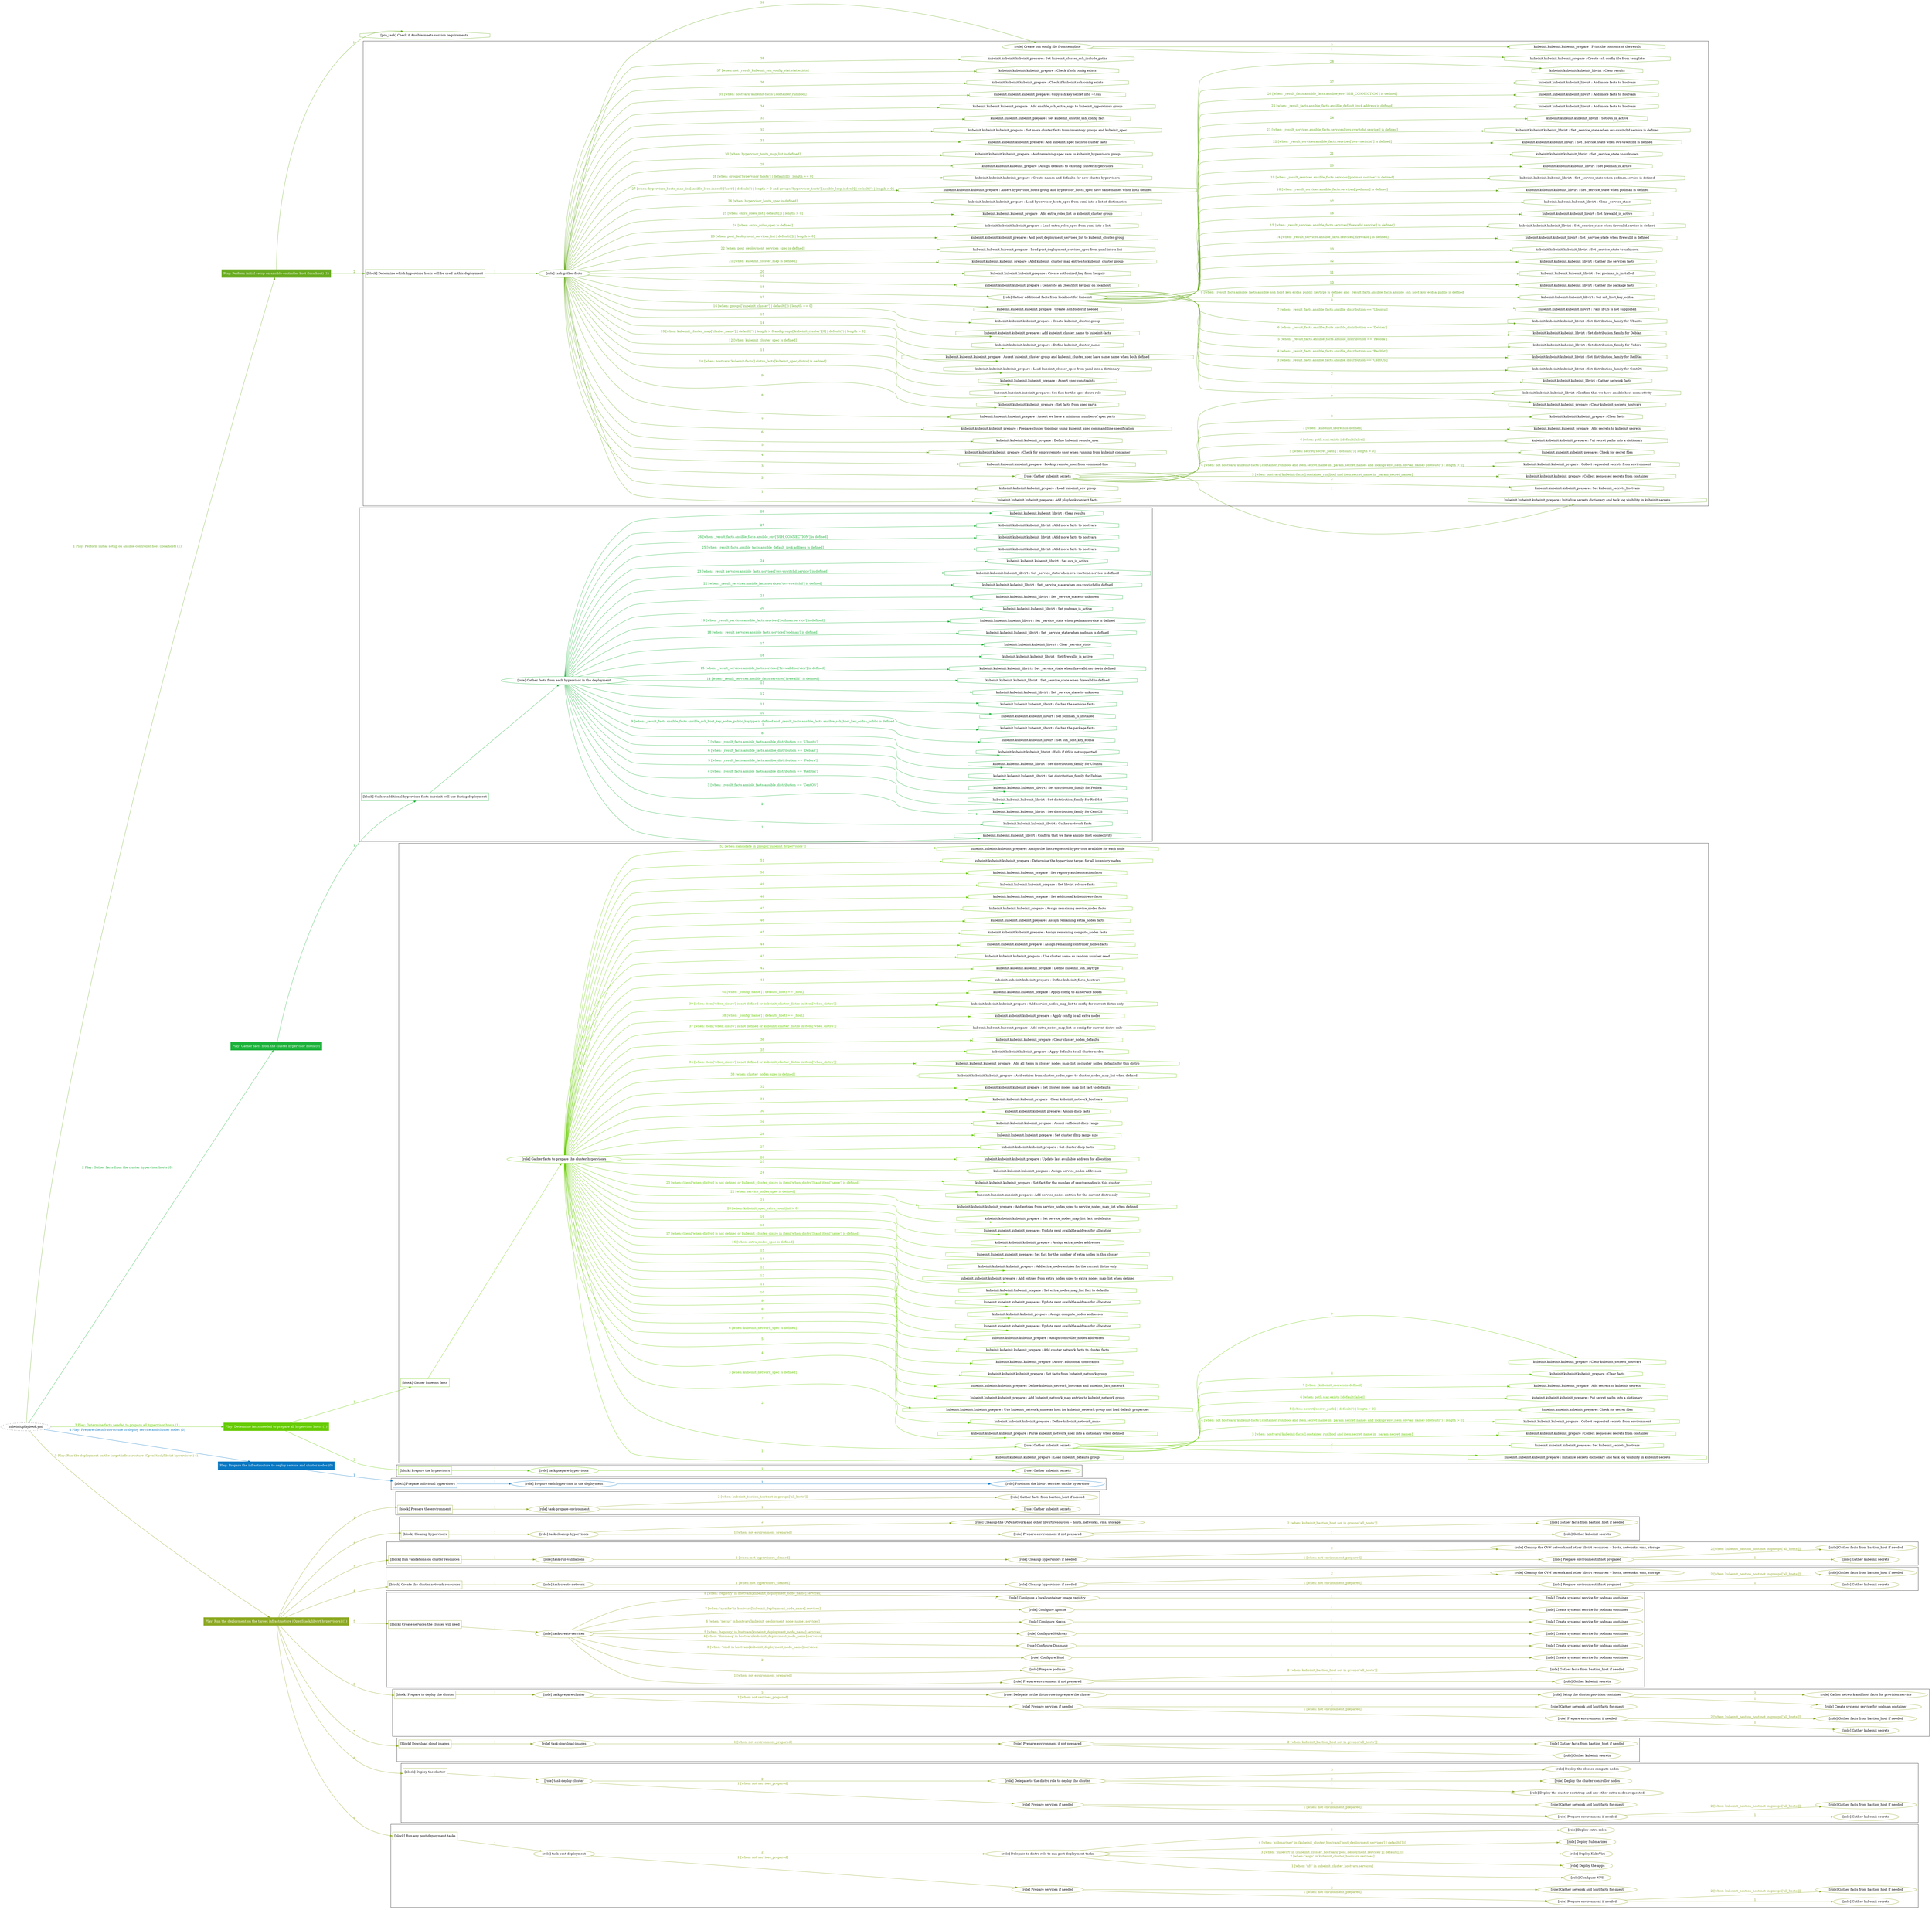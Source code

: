 digraph {
	graph [concentrate=true ordering=in rankdir=LR ratio=fill]
	edge [esep=5 sep=10]
	"kubeinit/playbook.yml" [URL="/home/runner/work/kubeinit/kubeinit/kubeinit/playbook.yml" id=playbook_77de5705 style=dotted]
	"kubeinit/playbook.yml" -> play_11f909a6 [label="1 Play: Perform initial setup on ansible-controller host (localhost) (1)" color="#69ac20" fontcolor="#69ac20" id=edge_play_11f909a6 labeltooltip="1 Play: Perform initial setup on ansible-controller host (localhost) (1)" tooltip="1 Play: Perform initial setup on ansible-controller host (localhost) (1)"]
	subgraph "Play: Perform initial setup on ansible-controller host (localhost) (1)" {
		play_11f909a6 [label="Play: Perform initial setup on ansible-controller host (localhost) (1)" URL="/home/runner/work/kubeinit/kubeinit/kubeinit/playbook.yml" color="#69ac20" fontcolor="#ffffff" id=play_11f909a6 shape=box style=filled tooltip=localhost]
		pre_task_71323ae0 [label="[pre_task] Check if Ansible meets version requirements." URL="/home/runner/work/kubeinit/kubeinit/kubeinit/playbook.yml" color="#69ac20" id=pre_task_71323ae0 shape=octagon tooltip="Check if Ansible meets version requirements."]
		play_11f909a6 -> pre_task_71323ae0 [label="1 " color="#69ac20" fontcolor="#69ac20" id=edge_pre_task_71323ae0 labeltooltip="1 " tooltip="1 "]
		play_11f909a6 -> block_7525a20e [label=2 color="#69ac20" fontcolor="#69ac20" id=edge_block_7525a20e labeltooltip=2 tooltip=2]
		subgraph cluster_block_7525a20e {
			block_7525a20e [label="[block] Determine which hypervisor hosts will be used in this deployment" URL="/home/runner/work/kubeinit/kubeinit/kubeinit/playbook.yml" color="#69ac20" id=block_7525a20e labeltooltip="Determine which hypervisor hosts will be used in this deployment" shape=box tooltip="Determine which hypervisor hosts will be used in this deployment"]
			block_7525a20e -> role_6eea1152 [label="1 " color="#69ac20" fontcolor="#69ac20" id=edge_role_6eea1152 labeltooltip="1 " tooltip="1 "]
			subgraph "task-gather-facts" {
				role_6eea1152 [label="[role] task-gather-facts" URL="/home/runner/work/kubeinit/kubeinit/kubeinit/playbook.yml" color="#69ac20" id=role_6eea1152 tooltip="task-gather-facts"]
				task_37270010 [label="kubeinit.kubeinit.kubeinit_prepare : Add playbook context facts" URL="/home/runner/.ansible/collections/ansible_collections/kubeinit/kubeinit/roles/kubeinit_prepare/tasks/build_hypervisors_group.yml" color="#69ac20" id=task_37270010 shape=octagon tooltip="kubeinit.kubeinit.kubeinit_prepare : Add playbook context facts"]
				role_6eea1152 -> task_37270010 [label="1 " color="#69ac20" fontcolor="#69ac20" id=edge_task_37270010 labeltooltip="1 " tooltip="1 "]
				task_f00fe65e [label="kubeinit.kubeinit.kubeinit_prepare : Load kubeinit_env group" URL="/home/runner/.ansible/collections/ansible_collections/kubeinit/kubeinit/roles/kubeinit_prepare/tasks/build_hypervisors_group.yml" color="#69ac20" id=task_f00fe65e shape=octagon tooltip="kubeinit.kubeinit.kubeinit_prepare : Load kubeinit_env group"]
				role_6eea1152 -> task_f00fe65e [label="2 " color="#69ac20" fontcolor="#69ac20" id=edge_task_f00fe65e labeltooltip="2 " tooltip="2 "]
				role_6eea1152 -> role_85289d89 [label="3 " color="#69ac20" fontcolor="#69ac20" id=edge_role_85289d89 labeltooltip="3 " tooltip="3 "]
				subgraph "Gather kubeinit secrets" {
					role_85289d89 [label="[role] Gather kubeinit secrets" URL="/home/runner/.ansible/collections/ansible_collections/kubeinit/kubeinit/roles/kubeinit_prepare/tasks/build_hypervisors_group.yml" color="#69ac20" id=role_85289d89 tooltip="Gather kubeinit secrets"]
					task_0d140a09 [label="kubeinit.kubeinit.kubeinit_prepare : Initialize secrets dictionary and task log visibility in kubeinit secrets" URL="/home/runner/.ansible/collections/ansible_collections/kubeinit/kubeinit/roles/kubeinit_prepare/tasks/gather_kubeinit_secrets.yml" color="#69ac20" id=task_0d140a09 shape=octagon tooltip="kubeinit.kubeinit.kubeinit_prepare : Initialize secrets dictionary and task log visibility in kubeinit secrets"]
					role_85289d89 -> task_0d140a09 [label="1 " color="#69ac20" fontcolor="#69ac20" id=edge_task_0d140a09 labeltooltip="1 " tooltip="1 "]
					task_09184638 [label="kubeinit.kubeinit.kubeinit_prepare : Set kubeinit_secrets_hostvars" URL="/home/runner/.ansible/collections/ansible_collections/kubeinit/kubeinit/roles/kubeinit_prepare/tasks/gather_kubeinit_secrets.yml" color="#69ac20" id=task_09184638 shape=octagon tooltip="kubeinit.kubeinit.kubeinit_prepare : Set kubeinit_secrets_hostvars"]
					role_85289d89 -> task_09184638 [label="2 " color="#69ac20" fontcolor="#69ac20" id=edge_task_09184638 labeltooltip="2 " tooltip="2 "]
					task_46ee62f9 [label="kubeinit.kubeinit.kubeinit_prepare : Collect requested secrets from container" URL="/home/runner/.ansible/collections/ansible_collections/kubeinit/kubeinit/roles/kubeinit_prepare/tasks/gather_kubeinit_secrets.yml" color="#69ac20" id=task_46ee62f9 shape=octagon tooltip="kubeinit.kubeinit.kubeinit_prepare : Collect requested secrets from container"]
					role_85289d89 -> task_46ee62f9 [label="3 [when: hostvars['kubeinit-facts'].container_run|bool and item.secret_name in _param_secret_names]" color="#69ac20" fontcolor="#69ac20" id=edge_task_46ee62f9 labeltooltip="3 [when: hostvars['kubeinit-facts'].container_run|bool and item.secret_name in _param_secret_names]" tooltip="3 [when: hostvars['kubeinit-facts'].container_run|bool and item.secret_name in _param_secret_names]"]
					task_a80b4a0d [label="kubeinit.kubeinit.kubeinit_prepare : Collect requested secrets from environment" URL="/home/runner/.ansible/collections/ansible_collections/kubeinit/kubeinit/roles/kubeinit_prepare/tasks/gather_kubeinit_secrets.yml" color="#69ac20" id=task_a80b4a0d shape=octagon tooltip="kubeinit.kubeinit.kubeinit_prepare : Collect requested secrets from environment"]
					role_85289d89 -> task_a80b4a0d [label="4 [when: not hostvars['kubeinit-facts'].container_run|bool and item.secret_name in _param_secret_names and lookup('env',item.envvar_name) | default('') | length > 0]" color="#69ac20" fontcolor="#69ac20" id=edge_task_a80b4a0d labeltooltip="4 [when: not hostvars['kubeinit-facts'].container_run|bool and item.secret_name in _param_secret_names and lookup('env',item.envvar_name) | default('') | length > 0]" tooltip="4 [when: not hostvars['kubeinit-facts'].container_run|bool and item.secret_name in _param_secret_names and lookup('env',item.envvar_name) | default('') | length > 0]"]
					task_0b17cfcf [label="kubeinit.kubeinit.kubeinit_prepare : Check for secret files" URL="/home/runner/.ansible/collections/ansible_collections/kubeinit/kubeinit/roles/kubeinit_prepare/tasks/gather_kubeinit_secrets.yml" color="#69ac20" id=task_0b17cfcf shape=octagon tooltip="kubeinit.kubeinit.kubeinit_prepare : Check for secret files"]
					role_85289d89 -> task_0b17cfcf [label="5 [when: secret['secret_path'] | default('') | length > 0]" color="#69ac20" fontcolor="#69ac20" id=edge_task_0b17cfcf labeltooltip="5 [when: secret['secret_path'] | default('') | length > 0]" tooltip="5 [when: secret['secret_path'] | default('') | length > 0]"]
					task_e34ca0a0 [label="kubeinit.kubeinit.kubeinit_prepare : Put secret paths into a dictionary" URL="/home/runner/.ansible/collections/ansible_collections/kubeinit/kubeinit/roles/kubeinit_prepare/tasks/gather_kubeinit_secrets.yml" color="#69ac20" id=task_e34ca0a0 shape=octagon tooltip="kubeinit.kubeinit.kubeinit_prepare : Put secret paths into a dictionary"]
					role_85289d89 -> task_e34ca0a0 [label="6 [when: path.stat.exists | default(false)]" color="#69ac20" fontcolor="#69ac20" id=edge_task_e34ca0a0 labeltooltip="6 [when: path.stat.exists | default(false)]" tooltip="6 [when: path.stat.exists | default(false)]"]
					task_a37eeeda [label="kubeinit.kubeinit.kubeinit_prepare : Add secrets to kubeinit secrets" URL="/home/runner/.ansible/collections/ansible_collections/kubeinit/kubeinit/roles/kubeinit_prepare/tasks/gather_kubeinit_secrets.yml" color="#69ac20" id=task_a37eeeda shape=octagon tooltip="kubeinit.kubeinit.kubeinit_prepare : Add secrets to kubeinit secrets"]
					role_85289d89 -> task_a37eeeda [label="7 [when: _kubeinit_secrets is defined]" color="#69ac20" fontcolor="#69ac20" id=edge_task_a37eeeda labeltooltip="7 [when: _kubeinit_secrets is defined]" tooltip="7 [when: _kubeinit_secrets is defined]"]
					task_104f40b6 [label="kubeinit.kubeinit.kubeinit_prepare : Clear facts" URL="/home/runner/.ansible/collections/ansible_collections/kubeinit/kubeinit/roles/kubeinit_prepare/tasks/gather_kubeinit_secrets.yml" color="#69ac20" id=task_104f40b6 shape=octagon tooltip="kubeinit.kubeinit.kubeinit_prepare : Clear facts"]
					role_85289d89 -> task_104f40b6 [label="8 " color="#69ac20" fontcolor="#69ac20" id=edge_task_104f40b6 labeltooltip="8 " tooltip="8 "]
					task_51a32681 [label="kubeinit.kubeinit.kubeinit_prepare : Clear kubeinit_secrets_hostvars" URL="/home/runner/.ansible/collections/ansible_collections/kubeinit/kubeinit/roles/kubeinit_prepare/tasks/gather_kubeinit_secrets.yml" color="#69ac20" id=task_51a32681 shape=octagon tooltip="kubeinit.kubeinit.kubeinit_prepare : Clear kubeinit_secrets_hostvars"]
					role_85289d89 -> task_51a32681 [label="9 " color="#69ac20" fontcolor="#69ac20" id=edge_task_51a32681 labeltooltip="9 " tooltip="9 "]
				}
				task_ce8451e4 [label="kubeinit.kubeinit.kubeinit_prepare : Lookup remote_user from command-line" URL="/home/runner/.ansible/collections/ansible_collections/kubeinit/kubeinit/roles/kubeinit_prepare/tasks/build_hypervisors_group.yml" color="#69ac20" id=task_ce8451e4 shape=octagon tooltip="kubeinit.kubeinit.kubeinit_prepare : Lookup remote_user from command-line"]
				role_6eea1152 -> task_ce8451e4 [label="4 " color="#69ac20" fontcolor="#69ac20" id=edge_task_ce8451e4 labeltooltip="4 " tooltip="4 "]
				task_ead3b574 [label="kubeinit.kubeinit.kubeinit_prepare : Check for empty remote user when running from kubeinit container" URL="/home/runner/.ansible/collections/ansible_collections/kubeinit/kubeinit/roles/kubeinit_prepare/tasks/build_hypervisors_group.yml" color="#69ac20" id=task_ead3b574 shape=octagon tooltip="kubeinit.kubeinit.kubeinit_prepare : Check for empty remote user when running from kubeinit container"]
				role_6eea1152 -> task_ead3b574 [label="5 " color="#69ac20" fontcolor="#69ac20" id=edge_task_ead3b574 labeltooltip="5 " tooltip="5 "]
				task_be95f5c9 [label="kubeinit.kubeinit.kubeinit_prepare : Define kubeinit remote_user" URL="/home/runner/.ansible/collections/ansible_collections/kubeinit/kubeinit/roles/kubeinit_prepare/tasks/build_hypervisors_group.yml" color="#69ac20" id=task_be95f5c9 shape=octagon tooltip="kubeinit.kubeinit.kubeinit_prepare : Define kubeinit remote_user"]
				role_6eea1152 -> task_be95f5c9 [label="6 " color="#69ac20" fontcolor="#69ac20" id=edge_task_be95f5c9 labeltooltip="6 " tooltip="6 "]
				task_4d4a5ecc [label="kubeinit.kubeinit.kubeinit_prepare : Prepare cluster topology using kubeinit_spec command-line specification" URL="/home/runner/.ansible/collections/ansible_collections/kubeinit/kubeinit/roles/kubeinit_prepare/tasks/build_hypervisors_group.yml" color="#69ac20" id=task_4d4a5ecc shape=octagon tooltip="kubeinit.kubeinit.kubeinit_prepare : Prepare cluster topology using kubeinit_spec command-line specification"]
				role_6eea1152 -> task_4d4a5ecc [label="7 " color="#69ac20" fontcolor="#69ac20" id=edge_task_4d4a5ecc labeltooltip="7 " tooltip="7 "]
				task_472f2daa [label="kubeinit.kubeinit.kubeinit_prepare : Assert we have a minimum number of spec parts" URL="/home/runner/.ansible/collections/ansible_collections/kubeinit/kubeinit/roles/kubeinit_prepare/tasks/build_hypervisors_group.yml" color="#69ac20" id=task_472f2daa shape=octagon tooltip="kubeinit.kubeinit.kubeinit_prepare : Assert we have a minimum number of spec parts"]
				role_6eea1152 -> task_472f2daa [label="8 " color="#69ac20" fontcolor="#69ac20" id=edge_task_472f2daa labeltooltip="8 " tooltip="8 "]
				task_8efdc566 [label="kubeinit.kubeinit.kubeinit_prepare : Set facts from spec parts" URL="/home/runner/.ansible/collections/ansible_collections/kubeinit/kubeinit/roles/kubeinit_prepare/tasks/build_hypervisors_group.yml" color="#69ac20" id=task_8efdc566 shape=octagon tooltip="kubeinit.kubeinit.kubeinit_prepare : Set facts from spec parts"]
				role_6eea1152 -> task_8efdc566 [label="9 " color="#69ac20" fontcolor="#69ac20" id=edge_task_8efdc566 labeltooltip="9 " tooltip="9 "]
				task_c28464e6 [label="kubeinit.kubeinit.kubeinit_prepare : Set fact for the spec distro role" URL="/home/runner/.ansible/collections/ansible_collections/kubeinit/kubeinit/roles/kubeinit_prepare/tasks/build_hypervisors_group.yml" color="#69ac20" id=task_c28464e6 shape=octagon tooltip="kubeinit.kubeinit.kubeinit_prepare : Set fact for the spec distro role"]
				role_6eea1152 -> task_c28464e6 [label="10 [when: hostvars['kubeinit-facts'].distro_facts[kubeinit_spec_distro] is defined]" color="#69ac20" fontcolor="#69ac20" id=edge_task_c28464e6 labeltooltip="10 [when: hostvars['kubeinit-facts'].distro_facts[kubeinit_spec_distro] is defined]" tooltip="10 [when: hostvars['kubeinit-facts'].distro_facts[kubeinit_spec_distro] is defined]"]
				task_8a523226 [label="kubeinit.kubeinit.kubeinit_prepare : Assert spec constraints" URL="/home/runner/.ansible/collections/ansible_collections/kubeinit/kubeinit/roles/kubeinit_prepare/tasks/build_hypervisors_group.yml" color="#69ac20" id=task_8a523226 shape=octagon tooltip="kubeinit.kubeinit.kubeinit_prepare : Assert spec constraints"]
				role_6eea1152 -> task_8a523226 [label="11 " color="#69ac20" fontcolor="#69ac20" id=edge_task_8a523226 labeltooltip="11 " tooltip="11 "]
				task_daf3bd0b [label="kubeinit.kubeinit.kubeinit_prepare : Load kubeinit_cluster_spec from yaml into a dictionary" URL="/home/runner/.ansible/collections/ansible_collections/kubeinit/kubeinit/roles/kubeinit_prepare/tasks/build_hypervisors_group.yml" color="#69ac20" id=task_daf3bd0b shape=octagon tooltip="kubeinit.kubeinit.kubeinit_prepare : Load kubeinit_cluster_spec from yaml into a dictionary"]
				role_6eea1152 -> task_daf3bd0b [label="12 [when: kubeinit_cluster_spec is defined]" color="#69ac20" fontcolor="#69ac20" id=edge_task_daf3bd0b labeltooltip="12 [when: kubeinit_cluster_spec is defined]" tooltip="12 [when: kubeinit_cluster_spec is defined]"]
				task_756c1429 [label="kubeinit.kubeinit.kubeinit_prepare : Assert kubeinit_cluster group and kubeinit_cluster_spec have same name when both defined" URL="/home/runner/.ansible/collections/ansible_collections/kubeinit/kubeinit/roles/kubeinit_prepare/tasks/build_hypervisors_group.yml" color="#69ac20" id=task_756c1429 shape=octagon tooltip="kubeinit.kubeinit.kubeinit_prepare : Assert kubeinit_cluster group and kubeinit_cluster_spec have same name when both defined"]
				role_6eea1152 -> task_756c1429 [label="13 [when: kubeinit_cluster_map['cluster_name'] | default('') | length > 0 and groups['kubeinit_cluster'][0] | default('') | length > 0]" color="#69ac20" fontcolor="#69ac20" id=edge_task_756c1429 labeltooltip="13 [when: kubeinit_cluster_map['cluster_name'] | default('') | length > 0 and groups['kubeinit_cluster'][0] | default('') | length > 0]" tooltip="13 [when: kubeinit_cluster_map['cluster_name'] | default('') | length > 0 and groups['kubeinit_cluster'][0] | default('') | length > 0]"]
				task_32fa6695 [label="kubeinit.kubeinit.kubeinit_prepare : Define kubeinit_cluster_name" URL="/home/runner/.ansible/collections/ansible_collections/kubeinit/kubeinit/roles/kubeinit_prepare/tasks/build_hypervisors_group.yml" color="#69ac20" id=task_32fa6695 shape=octagon tooltip="kubeinit.kubeinit.kubeinit_prepare : Define kubeinit_cluster_name"]
				role_6eea1152 -> task_32fa6695 [label="14 " color="#69ac20" fontcolor="#69ac20" id=edge_task_32fa6695 labeltooltip="14 " tooltip="14 "]
				task_02861163 [label="kubeinit.kubeinit.kubeinit_prepare : Add kubeinit_cluster_name to kubeinit-facts" URL="/home/runner/.ansible/collections/ansible_collections/kubeinit/kubeinit/roles/kubeinit_prepare/tasks/build_hypervisors_group.yml" color="#69ac20" id=task_02861163 shape=octagon tooltip="kubeinit.kubeinit.kubeinit_prepare : Add kubeinit_cluster_name to kubeinit-facts"]
				role_6eea1152 -> task_02861163 [label="15 " color="#69ac20" fontcolor="#69ac20" id=edge_task_02861163 labeltooltip="15 " tooltip="15 "]
				task_7c461c37 [label="kubeinit.kubeinit.kubeinit_prepare : Create kubeinit_cluster group" URL="/home/runner/.ansible/collections/ansible_collections/kubeinit/kubeinit/roles/kubeinit_prepare/tasks/build_hypervisors_group.yml" color="#69ac20" id=task_7c461c37 shape=octagon tooltip="kubeinit.kubeinit.kubeinit_prepare : Create kubeinit_cluster group"]
				role_6eea1152 -> task_7c461c37 [label="16 [when: groups['kubeinit_cluster'] | default([]) | length == 0]" color="#69ac20" fontcolor="#69ac20" id=edge_task_7c461c37 labeltooltip="16 [when: groups['kubeinit_cluster'] | default([]) | length == 0]" tooltip="16 [when: groups['kubeinit_cluster'] | default([]) | length == 0]"]
				task_8075c7dc [label="kubeinit.kubeinit.kubeinit_prepare : Create .ssh folder if needed" URL="/home/runner/.ansible/collections/ansible_collections/kubeinit/kubeinit/roles/kubeinit_prepare/tasks/build_hypervisors_group.yml" color="#69ac20" id=task_8075c7dc shape=octagon tooltip="kubeinit.kubeinit.kubeinit_prepare : Create .ssh folder if needed"]
				role_6eea1152 -> task_8075c7dc [label="17 " color="#69ac20" fontcolor="#69ac20" id=edge_task_8075c7dc labeltooltip="17 " tooltip="17 "]
				role_6eea1152 -> role_b65b1844 [label="18 " color="#69ac20" fontcolor="#69ac20" id=edge_role_b65b1844 labeltooltip="18 " tooltip="18 "]
				subgraph "Gather additional facts from localhost for kubeinit" {
					role_b65b1844 [label="[role] Gather additional facts from localhost for kubeinit" URL="/home/runner/.ansible/collections/ansible_collections/kubeinit/kubeinit/roles/kubeinit_prepare/tasks/build_hypervisors_group.yml" color="#69ac20" id=role_b65b1844 tooltip="Gather additional facts from localhost for kubeinit"]
					task_07758c05 [label="kubeinit.kubeinit.kubeinit_libvirt : Confirm that we have ansible host connectivity" URL="/home/runner/.ansible/collections/ansible_collections/kubeinit/kubeinit/roles/kubeinit_libvirt/tasks/gather_host_facts.yml" color="#69ac20" id=task_07758c05 shape=octagon tooltip="kubeinit.kubeinit.kubeinit_libvirt : Confirm that we have ansible host connectivity"]
					role_b65b1844 -> task_07758c05 [label="1 " color="#69ac20" fontcolor="#69ac20" id=edge_task_07758c05 labeltooltip="1 " tooltip="1 "]
					task_5f5f4de5 [label="kubeinit.kubeinit.kubeinit_libvirt : Gather network facts" URL="/home/runner/.ansible/collections/ansible_collections/kubeinit/kubeinit/roles/kubeinit_libvirt/tasks/gather_host_facts.yml" color="#69ac20" id=task_5f5f4de5 shape=octagon tooltip="kubeinit.kubeinit.kubeinit_libvirt : Gather network facts"]
					role_b65b1844 -> task_5f5f4de5 [label="2 " color="#69ac20" fontcolor="#69ac20" id=edge_task_5f5f4de5 labeltooltip="2 " tooltip="2 "]
					task_60983c36 [label="kubeinit.kubeinit.kubeinit_libvirt : Set distribution_family for CentOS" URL="/home/runner/.ansible/collections/ansible_collections/kubeinit/kubeinit/roles/kubeinit_libvirt/tasks/gather_host_facts.yml" color="#69ac20" id=task_60983c36 shape=octagon tooltip="kubeinit.kubeinit.kubeinit_libvirt : Set distribution_family for CentOS"]
					role_b65b1844 -> task_60983c36 [label="3 [when: _result_facts.ansible_facts.ansible_distribution == 'CentOS']" color="#69ac20" fontcolor="#69ac20" id=edge_task_60983c36 labeltooltip="3 [when: _result_facts.ansible_facts.ansible_distribution == 'CentOS']" tooltip="3 [when: _result_facts.ansible_facts.ansible_distribution == 'CentOS']"]
					task_eba342c0 [label="kubeinit.kubeinit.kubeinit_libvirt : Set distribution_family for RedHat" URL="/home/runner/.ansible/collections/ansible_collections/kubeinit/kubeinit/roles/kubeinit_libvirt/tasks/gather_host_facts.yml" color="#69ac20" id=task_eba342c0 shape=octagon tooltip="kubeinit.kubeinit.kubeinit_libvirt : Set distribution_family for RedHat"]
					role_b65b1844 -> task_eba342c0 [label="4 [when: _result_facts.ansible_facts.ansible_distribution == 'RedHat']" color="#69ac20" fontcolor="#69ac20" id=edge_task_eba342c0 labeltooltip="4 [when: _result_facts.ansible_facts.ansible_distribution == 'RedHat']" tooltip="4 [when: _result_facts.ansible_facts.ansible_distribution == 'RedHat']"]
					task_69e1c2ac [label="kubeinit.kubeinit.kubeinit_libvirt : Set distribution_family for Fedora" URL="/home/runner/.ansible/collections/ansible_collections/kubeinit/kubeinit/roles/kubeinit_libvirt/tasks/gather_host_facts.yml" color="#69ac20" id=task_69e1c2ac shape=octagon tooltip="kubeinit.kubeinit.kubeinit_libvirt : Set distribution_family for Fedora"]
					role_b65b1844 -> task_69e1c2ac [label="5 [when: _result_facts.ansible_facts.ansible_distribution == 'Fedora']" color="#69ac20" fontcolor="#69ac20" id=edge_task_69e1c2ac labeltooltip="5 [when: _result_facts.ansible_facts.ansible_distribution == 'Fedora']" tooltip="5 [when: _result_facts.ansible_facts.ansible_distribution == 'Fedora']"]
					task_1239fbee [label="kubeinit.kubeinit.kubeinit_libvirt : Set distribution_family for Debian" URL="/home/runner/.ansible/collections/ansible_collections/kubeinit/kubeinit/roles/kubeinit_libvirt/tasks/gather_host_facts.yml" color="#69ac20" id=task_1239fbee shape=octagon tooltip="kubeinit.kubeinit.kubeinit_libvirt : Set distribution_family for Debian"]
					role_b65b1844 -> task_1239fbee [label="6 [when: _result_facts.ansible_facts.ansible_distribution == 'Debian']" color="#69ac20" fontcolor="#69ac20" id=edge_task_1239fbee labeltooltip="6 [when: _result_facts.ansible_facts.ansible_distribution == 'Debian']" tooltip="6 [when: _result_facts.ansible_facts.ansible_distribution == 'Debian']"]
					task_73497219 [label="kubeinit.kubeinit.kubeinit_libvirt : Set distribution_family for Ubuntu" URL="/home/runner/.ansible/collections/ansible_collections/kubeinit/kubeinit/roles/kubeinit_libvirt/tasks/gather_host_facts.yml" color="#69ac20" id=task_73497219 shape=octagon tooltip="kubeinit.kubeinit.kubeinit_libvirt : Set distribution_family for Ubuntu"]
					role_b65b1844 -> task_73497219 [label="7 [when: _result_facts.ansible_facts.ansible_distribution == 'Ubuntu']" color="#69ac20" fontcolor="#69ac20" id=edge_task_73497219 labeltooltip="7 [when: _result_facts.ansible_facts.ansible_distribution == 'Ubuntu']" tooltip="7 [when: _result_facts.ansible_facts.ansible_distribution == 'Ubuntu']"]
					task_6aeb5019 [label="kubeinit.kubeinit.kubeinit_libvirt : Fails if OS is not supported" URL="/home/runner/.ansible/collections/ansible_collections/kubeinit/kubeinit/roles/kubeinit_libvirt/tasks/gather_host_facts.yml" color="#69ac20" id=task_6aeb5019 shape=octagon tooltip="kubeinit.kubeinit.kubeinit_libvirt : Fails if OS is not supported"]
					role_b65b1844 -> task_6aeb5019 [label="8 " color="#69ac20" fontcolor="#69ac20" id=edge_task_6aeb5019 labeltooltip="8 " tooltip="8 "]
					task_e6bad018 [label="kubeinit.kubeinit.kubeinit_libvirt : Set ssh_host_key_ecdsa" URL="/home/runner/.ansible/collections/ansible_collections/kubeinit/kubeinit/roles/kubeinit_libvirt/tasks/gather_host_facts.yml" color="#69ac20" id=task_e6bad018 shape=octagon tooltip="kubeinit.kubeinit.kubeinit_libvirt : Set ssh_host_key_ecdsa"]
					role_b65b1844 -> task_e6bad018 [label="9 [when: _result_facts.ansible_facts.ansible_ssh_host_key_ecdsa_public_keytype is defined and _result_facts.ansible_facts.ansible_ssh_host_key_ecdsa_public is defined
]" color="#69ac20" fontcolor="#69ac20" id=edge_task_e6bad018 labeltooltip="9 [when: _result_facts.ansible_facts.ansible_ssh_host_key_ecdsa_public_keytype is defined and _result_facts.ansible_facts.ansible_ssh_host_key_ecdsa_public is defined
]" tooltip="9 [when: _result_facts.ansible_facts.ansible_ssh_host_key_ecdsa_public_keytype is defined and _result_facts.ansible_facts.ansible_ssh_host_key_ecdsa_public is defined
]"]
					task_8866da40 [label="kubeinit.kubeinit.kubeinit_libvirt : Gather the package facts" URL="/home/runner/.ansible/collections/ansible_collections/kubeinit/kubeinit/roles/kubeinit_libvirt/tasks/gather_host_facts.yml" color="#69ac20" id=task_8866da40 shape=octagon tooltip="kubeinit.kubeinit.kubeinit_libvirt : Gather the package facts"]
					role_b65b1844 -> task_8866da40 [label="10 " color="#69ac20" fontcolor="#69ac20" id=edge_task_8866da40 labeltooltip="10 " tooltip="10 "]
					task_81ac5a23 [label="kubeinit.kubeinit.kubeinit_libvirt : Set podman_is_installed" URL="/home/runner/.ansible/collections/ansible_collections/kubeinit/kubeinit/roles/kubeinit_libvirt/tasks/gather_host_facts.yml" color="#69ac20" id=task_81ac5a23 shape=octagon tooltip="kubeinit.kubeinit.kubeinit_libvirt : Set podman_is_installed"]
					role_b65b1844 -> task_81ac5a23 [label="11 " color="#69ac20" fontcolor="#69ac20" id=edge_task_81ac5a23 labeltooltip="11 " tooltip="11 "]
					task_e41bc9c5 [label="kubeinit.kubeinit.kubeinit_libvirt : Gather the services facts" URL="/home/runner/.ansible/collections/ansible_collections/kubeinit/kubeinit/roles/kubeinit_libvirt/tasks/gather_host_facts.yml" color="#69ac20" id=task_e41bc9c5 shape=octagon tooltip="kubeinit.kubeinit.kubeinit_libvirt : Gather the services facts"]
					role_b65b1844 -> task_e41bc9c5 [label="12 " color="#69ac20" fontcolor="#69ac20" id=edge_task_e41bc9c5 labeltooltip="12 " tooltip="12 "]
					task_8e1bfbb6 [label="kubeinit.kubeinit.kubeinit_libvirt : Set _service_state to unknown" URL="/home/runner/.ansible/collections/ansible_collections/kubeinit/kubeinit/roles/kubeinit_libvirt/tasks/gather_host_facts.yml" color="#69ac20" id=task_8e1bfbb6 shape=octagon tooltip="kubeinit.kubeinit.kubeinit_libvirt : Set _service_state to unknown"]
					role_b65b1844 -> task_8e1bfbb6 [label="13 " color="#69ac20" fontcolor="#69ac20" id=edge_task_8e1bfbb6 labeltooltip="13 " tooltip="13 "]
					task_0136abd8 [label="kubeinit.kubeinit.kubeinit_libvirt : Set _service_state when firewalld is defined" URL="/home/runner/.ansible/collections/ansible_collections/kubeinit/kubeinit/roles/kubeinit_libvirt/tasks/gather_host_facts.yml" color="#69ac20" id=task_0136abd8 shape=octagon tooltip="kubeinit.kubeinit.kubeinit_libvirt : Set _service_state when firewalld is defined"]
					role_b65b1844 -> task_0136abd8 [label="14 [when: _result_services.ansible_facts.services['firewalld'] is defined]" color="#69ac20" fontcolor="#69ac20" id=edge_task_0136abd8 labeltooltip="14 [when: _result_services.ansible_facts.services['firewalld'] is defined]" tooltip="14 [when: _result_services.ansible_facts.services['firewalld'] is defined]"]
					task_5418bb89 [label="kubeinit.kubeinit.kubeinit_libvirt : Set _service_state when firewalld.service is defined" URL="/home/runner/.ansible/collections/ansible_collections/kubeinit/kubeinit/roles/kubeinit_libvirt/tasks/gather_host_facts.yml" color="#69ac20" id=task_5418bb89 shape=octagon tooltip="kubeinit.kubeinit.kubeinit_libvirt : Set _service_state when firewalld.service is defined"]
					role_b65b1844 -> task_5418bb89 [label="15 [when: _result_services.ansible_facts.services['firewalld.service'] is defined]" color="#69ac20" fontcolor="#69ac20" id=edge_task_5418bb89 labeltooltip="15 [when: _result_services.ansible_facts.services['firewalld.service'] is defined]" tooltip="15 [when: _result_services.ansible_facts.services['firewalld.service'] is defined]"]
					task_7a4c36fe [label="kubeinit.kubeinit.kubeinit_libvirt : Set firewalld_is_active" URL="/home/runner/.ansible/collections/ansible_collections/kubeinit/kubeinit/roles/kubeinit_libvirt/tasks/gather_host_facts.yml" color="#69ac20" id=task_7a4c36fe shape=octagon tooltip="kubeinit.kubeinit.kubeinit_libvirt : Set firewalld_is_active"]
					role_b65b1844 -> task_7a4c36fe [label="16 " color="#69ac20" fontcolor="#69ac20" id=edge_task_7a4c36fe labeltooltip="16 " tooltip="16 "]
					task_c547da75 [label="kubeinit.kubeinit.kubeinit_libvirt : Clear _service_state" URL="/home/runner/.ansible/collections/ansible_collections/kubeinit/kubeinit/roles/kubeinit_libvirt/tasks/gather_host_facts.yml" color="#69ac20" id=task_c547da75 shape=octagon tooltip="kubeinit.kubeinit.kubeinit_libvirt : Clear _service_state"]
					role_b65b1844 -> task_c547da75 [label="17 " color="#69ac20" fontcolor="#69ac20" id=edge_task_c547da75 labeltooltip="17 " tooltip="17 "]
					task_5c77e4b4 [label="kubeinit.kubeinit.kubeinit_libvirt : Set _service_state when podman is defined" URL="/home/runner/.ansible/collections/ansible_collections/kubeinit/kubeinit/roles/kubeinit_libvirt/tasks/gather_host_facts.yml" color="#69ac20" id=task_5c77e4b4 shape=octagon tooltip="kubeinit.kubeinit.kubeinit_libvirt : Set _service_state when podman is defined"]
					role_b65b1844 -> task_5c77e4b4 [label="18 [when: _result_services.ansible_facts.services['podman'] is defined]" color="#69ac20" fontcolor="#69ac20" id=edge_task_5c77e4b4 labeltooltip="18 [when: _result_services.ansible_facts.services['podman'] is defined]" tooltip="18 [when: _result_services.ansible_facts.services['podman'] is defined]"]
					task_449f6510 [label="kubeinit.kubeinit.kubeinit_libvirt : Set _service_state when podman.service is defined" URL="/home/runner/.ansible/collections/ansible_collections/kubeinit/kubeinit/roles/kubeinit_libvirt/tasks/gather_host_facts.yml" color="#69ac20" id=task_449f6510 shape=octagon tooltip="kubeinit.kubeinit.kubeinit_libvirt : Set _service_state when podman.service is defined"]
					role_b65b1844 -> task_449f6510 [label="19 [when: _result_services.ansible_facts.services['podman.service'] is defined]" color="#69ac20" fontcolor="#69ac20" id=edge_task_449f6510 labeltooltip="19 [when: _result_services.ansible_facts.services['podman.service'] is defined]" tooltip="19 [when: _result_services.ansible_facts.services['podman.service'] is defined]"]
					task_53d5081a [label="kubeinit.kubeinit.kubeinit_libvirt : Set podman_is_active" URL="/home/runner/.ansible/collections/ansible_collections/kubeinit/kubeinit/roles/kubeinit_libvirt/tasks/gather_host_facts.yml" color="#69ac20" id=task_53d5081a shape=octagon tooltip="kubeinit.kubeinit.kubeinit_libvirt : Set podman_is_active"]
					role_b65b1844 -> task_53d5081a [label="20 " color="#69ac20" fontcolor="#69ac20" id=edge_task_53d5081a labeltooltip="20 " tooltip="20 "]
					task_47623a61 [label="kubeinit.kubeinit.kubeinit_libvirt : Set _service_state to unknown" URL="/home/runner/.ansible/collections/ansible_collections/kubeinit/kubeinit/roles/kubeinit_libvirt/tasks/gather_host_facts.yml" color="#69ac20" id=task_47623a61 shape=octagon tooltip="kubeinit.kubeinit.kubeinit_libvirt : Set _service_state to unknown"]
					role_b65b1844 -> task_47623a61 [label="21 " color="#69ac20" fontcolor="#69ac20" id=edge_task_47623a61 labeltooltip="21 " tooltip="21 "]
					task_5d0c1531 [label="kubeinit.kubeinit.kubeinit_libvirt : Set _service_state when ovs-vswitchd is defined" URL="/home/runner/.ansible/collections/ansible_collections/kubeinit/kubeinit/roles/kubeinit_libvirt/tasks/gather_host_facts.yml" color="#69ac20" id=task_5d0c1531 shape=octagon tooltip="kubeinit.kubeinit.kubeinit_libvirt : Set _service_state when ovs-vswitchd is defined"]
					role_b65b1844 -> task_5d0c1531 [label="22 [when: _result_services.ansible_facts.services['ovs-vswitchd'] is defined]" color="#69ac20" fontcolor="#69ac20" id=edge_task_5d0c1531 labeltooltip="22 [when: _result_services.ansible_facts.services['ovs-vswitchd'] is defined]" tooltip="22 [when: _result_services.ansible_facts.services['ovs-vswitchd'] is defined]"]
					task_248c56d0 [label="kubeinit.kubeinit.kubeinit_libvirt : Set _service_state when ovs-vswitchd.service is defined" URL="/home/runner/.ansible/collections/ansible_collections/kubeinit/kubeinit/roles/kubeinit_libvirt/tasks/gather_host_facts.yml" color="#69ac20" id=task_248c56d0 shape=octagon tooltip="kubeinit.kubeinit.kubeinit_libvirt : Set _service_state when ovs-vswitchd.service is defined"]
					role_b65b1844 -> task_248c56d0 [label="23 [when: _result_services.ansible_facts.services['ovs-vswitchd.service'] is defined]" color="#69ac20" fontcolor="#69ac20" id=edge_task_248c56d0 labeltooltip="23 [when: _result_services.ansible_facts.services['ovs-vswitchd.service'] is defined]" tooltip="23 [when: _result_services.ansible_facts.services['ovs-vswitchd.service'] is defined]"]
					task_3cda1940 [label="kubeinit.kubeinit.kubeinit_libvirt : Set ovs_is_active" URL="/home/runner/.ansible/collections/ansible_collections/kubeinit/kubeinit/roles/kubeinit_libvirt/tasks/gather_host_facts.yml" color="#69ac20" id=task_3cda1940 shape=octagon tooltip="kubeinit.kubeinit.kubeinit_libvirt : Set ovs_is_active"]
					role_b65b1844 -> task_3cda1940 [label="24 " color="#69ac20" fontcolor="#69ac20" id=edge_task_3cda1940 labeltooltip="24 " tooltip="24 "]
					task_4f359be8 [label="kubeinit.kubeinit.kubeinit_libvirt : Add more facts to hostvars" URL="/home/runner/.ansible/collections/ansible_collections/kubeinit/kubeinit/roles/kubeinit_libvirt/tasks/gather_host_facts.yml" color="#69ac20" id=task_4f359be8 shape=octagon tooltip="kubeinit.kubeinit.kubeinit_libvirt : Add more facts to hostvars"]
					role_b65b1844 -> task_4f359be8 [label="25 [when: _result_facts.ansible_facts.ansible_default_ipv4.address is defined]" color="#69ac20" fontcolor="#69ac20" id=edge_task_4f359be8 labeltooltip="25 [when: _result_facts.ansible_facts.ansible_default_ipv4.address is defined]" tooltip="25 [when: _result_facts.ansible_facts.ansible_default_ipv4.address is defined]"]
					task_de57d98d [label="kubeinit.kubeinit.kubeinit_libvirt : Add more facts to hostvars" URL="/home/runner/.ansible/collections/ansible_collections/kubeinit/kubeinit/roles/kubeinit_libvirt/tasks/gather_host_facts.yml" color="#69ac20" id=task_de57d98d shape=octagon tooltip="kubeinit.kubeinit.kubeinit_libvirt : Add more facts to hostvars"]
					role_b65b1844 -> task_de57d98d [label="26 [when: _result_facts.ansible_facts.ansible_env['SSH_CONNECTION'] is defined]" color="#69ac20" fontcolor="#69ac20" id=edge_task_de57d98d labeltooltip="26 [when: _result_facts.ansible_facts.ansible_env['SSH_CONNECTION'] is defined]" tooltip="26 [when: _result_facts.ansible_facts.ansible_env['SSH_CONNECTION'] is defined]"]
					task_a9851cc7 [label="kubeinit.kubeinit.kubeinit_libvirt : Add more facts to hostvars" URL="/home/runner/.ansible/collections/ansible_collections/kubeinit/kubeinit/roles/kubeinit_libvirt/tasks/gather_host_facts.yml" color="#69ac20" id=task_a9851cc7 shape=octagon tooltip="kubeinit.kubeinit.kubeinit_libvirt : Add more facts to hostvars"]
					role_b65b1844 -> task_a9851cc7 [label="27 " color="#69ac20" fontcolor="#69ac20" id=edge_task_a9851cc7 labeltooltip="27 " tooltip="27 "]
					task_df9bd850 [label="kubeinit.kubeinit.kubeinit_libvirt : Clear results" URL="/home/runner/.ansible/collections/ansible_collections/kubeinit/kubeinit/roles/kubeinit_libvirt/tasks/gather_host_facts.yml" color="#69ac20" id=task_df9bd850 shape=octagon tooltip="kubeinit.kubeinit.kubeinit_libvirt : Clear results"]
					role_b65b1844 -> task_df9bd850 [label="28 " color="#69ac20" fontcolor="#69ac20" id=edge_task_df9bd850 labeltooltip="28 " tooltip="28 "]
				}
				task_2e4065bf [label="kubeinit.kubeinit.kubeinit_prepare : Generate an OpenSSH keypair on localhost" URL="/home/runner/.ansible/collections/ansible_collections/kubeinit/kubeinit/roles/kubeinit_prepare/tasks/build_hypervisors_group.yml" color="#69ac20" id=task_2e4065bf shape=octagon tooltip="kubeinit.kubeinit.kubeinit_prepare : Generate an OpenSSH keypair on localhost"]
				role_6eea1152 -> task_2e4065bf [label="19 " color="#69ac20" fontcolor="#69ac20" id=edge_task_2e4065bf labeltooltip="19 " tooltip="19 "]
				task_68058123 [label="kubeinit.kubeinit.kubeinit_prepare : Create authorized_key from keypair" URL="/home/runner/.ansible/collections/ansible_collections/kubeinit/kubeinit/roles/kubeinit_prepare/tasks/build_hypervisors_group.yml" color="#69ac20" id=task_68058123 shape=octagon tooltip="kubeinit.kubeinit.kubeinit_prepare : Create authorized_key from keypair"]
				role_6eea1152 -> task_68058123 [label="20 " color="#69ac20" fontcolor="#69ac20" id=edge_task_68058123 labeltooltip="20 " tooltip="20 "]
				task_2d28cecb [label="kubeinit.kubeinit.kubeinit_prepare : Add kubeinit_cluster_map entries to kubeinit_cluster group" URL="/home/runner/.ansible/collections/ansible_collections/kubeinit/kubeinit/roles/kubeinit_prepare/tasks/build_hypervisors_group.yml" color="#69ac20" id=task_2d28cecb shape=octagon tooltip="kubeinit.kubeinit.kubeinit_prepare : Add kubeinit_cluster_map entries to kubeinit_cluster group"]
				role_6eea1152 -> task_2d28cecb [label="21 [when: kubeinit_cluster_map is defined]" color="#69ac20" fontcolor="#69ac20" id=edge_task_2d28cecb labeltooltip="21 [when: kubeinit_cluster_map is defined]" tooltip="21 [when: kubeinit_cluster_map is defined]"]
				task_dce739f9 [label="kubeinit.kubeinit.kubeinit_prepare : Load post_deployment_services_spec from yaml into a list" URL="/home/runner/.ansible/collections/ansible_collections/kubeinit/kubeinit/roles/kubeinit_prepare/tasks/build_hypervisors_group.yml" color="#69ac20" id=task_dce739f9 shape=octagon tooltip="kubeinit.kubeinit.kubeinit_prepare : Load post_deployment_services_spec from yaml into a list"]
				role_6eea1152 -> task_dce739f9 [label="22 [when: post_deployment_services_spec is defined]" color="#69ac20" fontcolor="#69ac20" id=edge_task_dce739f9 labeltooltip="22 [when: post_deployment_services_spec is defined]" tooltip="22 [when: post_deployment_services_spec is defined]"]
				task_5adb88d8 [label="kubeinit.kubeinit.kubeinit_prepare : Add post_deployment_services_list to kubeinit_cluster group" URL="/home/runner/.ansible/collections/ansible_collections/kubeinit/kubeinit/roles/kubeinit_prepare/tasks/build_hypervisors_group.yml" color="#69ac20" id=task_5adb88d8 shape=octagon tooltip="kubeinit.kubeinit.kubeinit_prepare : Add post_deployment_services_list to kubeinit_cluster group"]
				role_6eea1152 -> task_5adb88d8 [label="23 [when: post_deployment_services_list | default([]) | length > 0]" color="#69ac20" fontcolor="#69ac20" id=edge_task_5adb88d8 labeltooltip="23 [when: post_deployment_services_list | default([]) | length > 0]" tooltip="23 [when: post_deployment_services_list | default([]) | length > 0]"]
				task_aee18fa7 [label="kubeinit.kubeinit.kubeinit_prepare : Load extra_roles_spec from yaml into a list" URL="/home/runner/.ansible/collections/ansible_collections/kubeinit/kubeinit/roles/kubeinit_prepare/tasks/build_hypervisors_group.yml" color="#69ac20" id=task_aee18fa7 shape=octagon tooltip="kubeinit.kubeinit.kubeinit_prepare : Load extra_roles_spec from yaml into a list"]
				role_6eea1152 -> task_aee18fa7 [label="24 [when: extra_roles_spec is defined]" color="#69ac20" fontcolor="#69ac20" id=edge_task_aee18fa7 labeltooltip="24 [when: extra_roles_spec is defined]" tooltip="24 [when: extra_roles_spec is defined]"]
				task_46ab0409 [label="kubeinit.kubeinit.kubeinit_prepare : Add extra_roles_list to kubeinit_cluster group" URL="/home/runner/.ansible/collections/ansible_collections/kubeinit/kubeinit/roles/kubeinit_prepare/tasks/build_hypervisors_group.yml" color="#69ac20" id=task_46ab0409 shape=octagon tooltip="kubeinit.kubeinit.kubeinit_prepare : Add extra_roles_list to kubeinit_cluster group"]
				role_6eea1152 -> task_46ab0409 [label="25 [when: extra_roles_list | default([]) | length > 0]" color="#69ac20" fontcolor="#69ac20" id=edge_task_46ab0409 labeltooltip="25 [when: extra_roles_list | default([]) | length > 0]" tooltip="25 [when: extra_roles_list | default([]) | length > 0]"]
				task_03ea4f13 [label="kubeinit.kubeinit.kubeinit_prepare : Load hypervisor_hosts_spec from yaml into a list of dictionaries" URL="/home/runner/.ansible/collections/ansible_collections/kubeinit/kubeinit/roles/kubeinit_prepare/tasks/build_hypervisors_group.yml" color="#69ac20" id=task_03ea4f13 shape=octagon tooltip="kubeinit.kubeinit.kubeinit_prepare : Load hypervisor_hosts_spec from yaml into a list of dictionaries"]
				role_6eea1152 -> task_03ea4f13 [label="26 [when: hypervisor_hosts_spec is defined]" color="#69ac20" fontcolor="#69ac20" id=edge_task_03ea4f13 labeltooltip="26 [when: hypervisor_hosts_spec is defined]" tooltip="26 [when: hypervisor_hosts_spec is defined]"]
				task_d18f5fc3 [label="kubeinit.kubeinit.kubeinit_prepare : Assert hypervisor_hosts group and hypervisor_hosts_spec have same names when both defined" URL="/home/runner/.ansible/collections/ansible_collections/kubeinit/kubeinit/roles/kubeinit_prepare/tasks/build_hypervisors_group.yml" color="#69ac20" id=task_d18f5fc3 shape=octagon tooltip="kubeinit.kubeinit.kubeinit_prepare : Assert hypervisor_hosts group and hypervisor_hosts_spec have same names when both defined"]
				role_6eea1152 -> task_d18f5fc3 [label="27 [when: hypervisor_hosts_map_list[ansible_loop.index0]['host'] | default('') | length > 0 and groups['hypervisor_hosts'][ansible_loop.index0] | default('') | length > 0]" color="#69ac20" fontcolor="#69ac20" id=edge_task_d18f5fc3 labeltooltip="27 [when: hypervisor_hosts_map_list[ansible_loop.index0]['host'] | default('') | length > 0 and groups['hypervisor_hosts'][ansible_loop.index0] | default('') | length > 0]" tooltip="27 [when: hypervisor_hosts_map_list[ansible_loop.index0]['host'] | default('') | length > 0 and groups['hypervisor_hosts'][ansible_loop.index0] | default('') | length > 0]"]
				task_1bb769e2 [label="kubeinit.kubeinit.kubeinit_prepare : Create names and defaults for new cluster hypervisors" URL="/home/runner/.ansible/collections/ansible_collections/kubeinit/kubeinit/roles/kubeinit_prepare/tasks/build_hypervisors_group.yml" color="#69ac20" id=task_1bb769e2 shape=octagon tooltip="kubeinit.kubeinit.kubeinit_prepare : Create names and defaults for new cluster hypervisors"]
				role_6eea1152 -> task_1bb769e2 [label="28 [when: groups['hypervisor_hosts'] | default([]) | length == 0]" color="#69ac20" fontcolor="#69ac20" id=edge_task_1bb769e2 labeltooltip="28 [when: groups['hypervisor_hosts'] | default([]) | length == 0]" tooltip="28 [when: groups['hypervisor_hosts'] | default([]) | length == 0]"]
				task_d261d72b [label="kubeinit.kubeinit.kubeinit_prepare : Assign defaults to existing cluster hypervisors" URL="/home/runner/.ansible/collections/ansible_collections/kubeinit/kubeinit/roles/kubeinit_prepare/tasks/build_hypervisors_group.yml" color="#69ac20" id=task_d261d72b shape=octagon tooltip="kubeinit.kubeinit.kubeinit_prepare : Assign defaults to existing cluster hypervisors"]
				role_6eea1152 -> task_d261d72b [label="29 " color="#69ac20" fontcolor="#69ac20" id=edge_task_d261d72b labeltooltip="29 " tooltip="29 "]
				task_c4674955 [label="kubeinit.kubeinit.kubeinit_prepare : Add remaining spec vars to kubeinit_hypervisors group" URL="/home/runner/.ansible/collections/ansible_collections/kubeinit/kubeinit/roles/kubeinit_prepare/tasks/build_hypervisors_group.yml" color="#69ac20" id=task_c4674955 shape=octagon tooltip="kubeinit.kubeinit.kubeinit_prepare : Add remaining spec vars to kubeinit_hypervisors group"]
				role_6eea1152 -> task_c4674955 [label="30 [when: hypervisor_hosts_map_list is defined]" color="#69ac20" fontcolor="#69ac20" id=edge_task_c4674955 labeltooltip="30 [when: hypervisor_hosts_map_list is defined]" tooltip="30 [when: hypervisor_hosts_map_list is defined]"]
				task_fd3b3ee3 [label="kubeinit.kubeinit.kubeinit_prepare : Add kubeinit_spec facts to cluster facts" URL="/home/runner/.ansible/collections/ansible_collections/kubeinit/kubeinit/roles/kubeinit_prepare/tasks/build_hypervisors_group.yml" color="#69ac20" id=task_fd3b3ee3 shape=octagon tooltip="kubeinit.kubeinit.kubeinit_prepare : Add kubeinit_spec facts to cluster facts"]
				role_6eea1152 -> task_fd3b3ee3 [label="31 " color="#69ac20" fontcolor="#69ac20" id=edge_task_fd3b3ee3 labeltooltip="31 " tooltip="31 "]
				task_80856ede [label="kubeinit.kubeinit.kubeinit_prepare : Set more cluster facts from inventory groups and kubeinit_spec" URL="/home/runner/.ansible/collections/ansible_collections/kubeinit/kubeinit/roles/kubeinit_prepare/tasks/build_hypervisors_group.yml" color="#69ac20" id=task_80856ede shape=octagon tooltip="kubeinit.kubeinit.kubeinit_prepare : Set more cluster facts from inventory groups and kubeinit_spec"]
				role_6eea1152 -> task_80856ede [label="32 " color="#69ac20" fontcolor="#69ac20" id=edge_task_80856ede labeltooltip="32 " tooltip="32 "]
				task_db7817a7 [label="kubeinit.kubeinit.kubeinit_prepare : Set kubeinit_cluster_ssh_config fact" URL="/home/runner/.ansible/collections/ansible_collections/kubeinit/kubeinit/roles/kubeinit_prepare/tasks/build_hypervisors_group.yml" color="#69ac20" id=task_db7817a7 shape=octagon tooltip="kubeinit.kubeinit.kubeinit_prepare : Set kubeinit_cluster_ssh_config fact"]
				role_6eea1152 -> task_db7817a7 [label="33 " color="#69ac20" fontcolor="#69ac20" id=edge_task_db7817a7 labeltooltip="33 " tooltip="33 "]
				task_b20bb8a8 [label="kubeinit.kubeinit.kubeinit_prepare : Add ansible_ssh_extra_args to kubeinit_hypervisors group" URL="/home/runner/.ansible/collections/ansible_collections/kubeinit/kubeinit/roles/kubeinit_prepare/tasks/build_hypervisors_group.yml" color="#69ac20" id=task_b20bb8a8 shape=octagon tooltip="kubeinit.kubeinit.kubeinit_prepare : Add ansible_ssh_extra_args to kubeinit_hypervisors group"]
				role_6eea1152 -> task_b20bb8a8 [label="34 " color="#69ac20" fontcolor="#69ac20" id=edge_task_b20bb8a8 labeltooltip="34 " tooltip="34 "]
				task_d29ae6c8 [label="kubeinit.kubeinit.kubeinit_prepare : Copy ssh key secret into ~/.ssh" URL="/home/runner/.ansible/collections/ansible_collections/kubeinit/kubeinit/roles/kubeinit_prepare/tasks/build_hypervisors_group.yml" color="#69ac20" id=task_d29ae6c8 shape=octagon tooltip="kubeinit.kubeinit.kubeinit_prepare : Copy ssh key secret into ~/.ssh"]
				role_6eea1152 -> task_d29ae6c8 [label="35 [when: hostvars['kubeinit-facts'].container_run|bool]" color="#69ac20" fontcolor="#69ac20" id=edge_task_d29ae6c8 labeltooltip="35 [when: hostvars['kubeinit-facts'].container_run|bool]" tooltip="35 [when: hostvars['kubeinit-facts'].container_run|bool]"]
				task_5c10d383 [label="kubeinit.kubeinit.kubeinit_prepare : Check if kubeinit ssh config exists" URL="/home/runner/.ansible/collections/ansible_collections/kubeinit/kubeinit/roles/kubeinit_prepare/tasks/build_hypervisors_group.yml" color="#69ac20" id=task_5c10d383 shape=octagon tooltip="kubeinit.kubeinit.kubeinit_prepare : Check if kubeinit ssh config exists"]
				role_6eea1152 -> task_5c10d383 [label="36 " color="#69ac20" fontcolor="#69ac20" id=edge_task_5c10d383 labeltooltip="36 " tooltip="36 "]
				task_191b30e3 [label="kubeinit.kubeinit.kubeinit_prepare : Check if ssh config exists" URL="/home/runner/.ansible/collections/ansible_collections/kubeinit/kubeinit/roles/kubeinit_prepare/tasks/build_hypervisors_group.yml" color="#69ac20" id=task_191b30e3 shape=octagon tooltip="kubeinit.kubeinit.kubeinit_prepare : Check if ssh config exists"]
				role_6eea1152 -> task_191b30e3 [label="37 [when: not _result_kubeinit_ssh_config_stat.stat.exists]" color="#69ac20" fontcolor="#69ac20" id=edge_task_191b30e3 labeltooltip="37 [when: not _result_kubeinit_ssh_config_stat.stat.exists]" tooltip="37 [when: not _result_kubeinit_ssh_config_stat.stat.exists]"]
				task_0b980e94 [label="kubeinit.kubeinit.kubeinit_prepare : Set kubeinit_cluster_ssh_include_paths" URL="/home/runner/.ansible/collections/ansible_collections/kubeinit/kubeinit/roles/kubeinit_prepare/tasks/build_hypervisors_group.yml" color="#69ac20" id=task_0b980e94 shape=octagon tooltip="kubeinit.kubeinit.kubeinit_prepare : Set kubeinit_cluster_ssh_include_paths"]
				role_6eea1152 -> task_0b980e94 [label="38 " color="#69ac20" fontcolor="#69ac20" id=edge_task_0b980e94 labeltooltip="38 " tooltip="38 "]
				role_6eea1152 -> role_ae3499c8 [label="39 " color="#69ac20" fontcolor="#69ac20" id=edge_role_ae3499c8 labeltooltip="39 " tooltip="39 "]
				subgraph "Create ssh config file from template" {
					role_ae3499c8 [label="[role] Create ssh config file from template" URL="/home/runner/.ansible/collections/ansible_collections/kubeinit/kubeinit/roles/kubeinit_prepare/tasks/build_hypervisors_group.yml" color="#69ac20" id=role_ae3499c8 tooltip="Create ssh config file from template"]
					task_01394a71 [label="kubeinit.kubeinit.kubeinit_prepare : Create ssh config file from template" URL="/home/runner/.ansible/collections/ansible_collections/kubeinit/kubeinit/roles/kubeinit_prepare/tasks/create_host_ssh_config.yml" color="#69ac20" id=task_01394a71 shape=octagon tooltip="kubeinit.kubeinit.kubeinit_prepare : Create ssh config file from template"]
					role_ae3499c8 -> task_01394a71 [label="1 " color="#69ac20" fontcolor="#69ac20" id=edge_task_01394a71 labeltooltip="1 " tooltip="1 "]
					task_d9f7b138 [label="kubeinit.kubeinit.kubeinit_prepare : Print the contents of the result" URL="/home/runner/.ansible/collections/ansible_collections/kubeinit/kubeinit/roles/kubeinit_prepare/tasks/create_host_ssh_config.yml" color="#69ac20" id=task_d9f7b138 shape=octagon tooltip="kubeinit.kubeinit.kubeinit_prepare : Print the contents of the result"]
					role_ae3499c8 -> task_d9f7b138 [label="2 " color="#69ac20" fontcolor="#69ac20" id=edge_task_d9f7b138 labeltooltip="2 " tooltip="2 "]
				}
			}
		}
	}
	"kubeinit/playbook.yml" -> play_b15c814d [label="2 Play: Gather facts from the cluster hypervisor hosts (0)" color="#1ab239" fontcolor="#1ab239" id=edge_play_b15c814d labeltooltip="2 Play: Gather facts from the cluster hypervisor hosts (0)" tooltip="2 Play: Gather facts from the cluster hypervisor hosts (0)"]
	subgraph "Play: Gather facts from the cluster hypervisor hosts (0)" {
		play_b15c814d [label="Play: Gather facts from the cluster hypervisor hosts (0)" URL="/home/runner/work/kubeinit/kubeinit/kubeinit/playbook.yml" color="#1ab239" fontcolor="#ffffff" id=play_b15c814d shape=box style=filled tooltip="Play: Gather facts from the cluster hypervisor hosts (0)"]
		play_b15c814d -> block_a5783982 [label=1 color="#1ab239" fontcolor="#1ab239" id=edge_block_a5783982 labeltooltip=1 tooltip=1]
		subgraph cluster_block_a5783982 {
			block_a5783982 [label="[block] Gather additional hypervisor facts kubeinit will use during deployment" URL="/home/runner/work/kubeinit/kubeinit/kubeinit/playbook.yml" color="#1ab239" id=block_a5783982 labeltooltip="Gather additional hypervisor facts kubeinit will use during deployment" shape=box tooltip="Gather additional hypervisor facts kubeinit will use during deployment"]
			block_a5783982 -> role_46c2b9c7 [label="1 " color="#1ab239" fontcolor="#1ab239" id=edge_role_46c2b9c7 labeltooltip="1 " tooltip="1 "]
			subgraph "Gather facts from each hypervisor in the deployment" {
				role_46c2b9c7 [label="[role] Gather facts from each hypervisor in the deployment" URL="/home/runner/work/kubeinit/kubeinit/kubeinit/playbook.yml" color="#1ab239" id=role_46c2b9c7 tooltip="Gather facts from each hypervisor in the deployment"]
				task_778d0add [label="kubeinit.kubeinit.kubeinit_libvirt : Confirm that we have ansible host connectivity" URL="/home/runner/.ansible/collections/ansible_collections/kubeinit/kubeinit/roles/kubeinit_libvirt/tasks/gather_host_facts.yml" color="#1ab239" id=task_778d0add shape=octagon tooltip="kubeinit.kubeinit.kubeinit_libvirt : Confirm that we have ansible host connectivity"]
				role_46c2b9c7 -> task_778d0add [label="1 " color="#1ab239" fontcolor="#1ab239" id=edge_task_778d0add labeltooltip="1 " tooltip="1 "]
				task_bf0eb2a3 [label="kubeinit.kubeinit.kubeinit_libvirt : Gather network facts" URL="/home/runner/.ansible/collections/ansible_collections/kubeinit/kubeinit/roles/kubeinit_libvirt/tasks/gather_host_facts.yml" color="#1ab239" id=task_bf0eb2a3 shape=octagon tooltip="kubeinit.kubeinit.kubeinit_libvirt : Gather network facts"]
				role_46c2b9c7 -> task_bf0eb2a3 [label="2 " color="#1ab239" fontcolor="#1ab239" id=edge_task_bf0eb2a3 labeltooltip="2 " tooltip="2 "]
				task_d18810b2 [label="kubeinit.kubeinit.kubeinit_libvirt : Set distribution_family for CentOS" URL="/home/runner/.ansible/collections/ansible_collections/kubeinit/kubeinit/roles/kubeinit_libvirt/tasks/gather_host_facts.yml" color="#1ab239" id=task_d18810b2 shape=octagon tooltip="kubeinit.kubeinit.kubeinit_libvirt : Set distribution_family for CentOS"]
				role_46c2b9c7 -> task_d18810b2 [label="3 [when: _result_facts.ansible_facts.ansible_distribution == 'CentOS']" color="#1ab239" fontcolor="#1ab239" id=edge_task_d18810b2 labeltooltip="3 [when: _result_facts.ansible_facts.ansible_distribution == 'CentOS']" tooltip="3 [when: _result_facts.ansible_facts.ansible_distribution == 'CentOS']"]
				task_d0dfdaf4 [label="kubeinit.kubeinit.kubeinit_libvirt : Set distribution_family for RedHat" URL="/home/runner/.ansible/collections/ansible_collections/kubeinit/kubeinit/roles/kubeinit_libvirt/tasks/gather_host_facts.yml" color="#1ab239" id=task_d0dfdaf4 shape=octagon tooltip="kubeinit.kubeinit.kubeinit_libvirt : Set distribution_family for RedHat"]
				role_46c2b9c7 -> task_d0dfdaf4 [label="4 [when: _result_facts.ansible_facts.ansible_distribution == 'RedHat']" color="#1ab239" fontcolor="#1ab239" id=edge_task_d0dfdaf4 labeltooltip="4 [when: _result_facts.ansible_facts.ansible_distribution == 'RedHat']" tooltip="4 [when: _result_facts.ansible_facts.ansible_distribution == 'RedHat']"]
				task_8ac47269 [label="kubeinit.kubeinit.kubeinit_libvirt : Set distribution_family for Fedora" URL="/home/runner/.ansible/collections/ansible_collections/kubeinit/kubeinit/roles/kubeinit_libvirt/tasks/gather_host_facts.yml" color="#1ab239" id=task_8ac47269 shape=octagon tooltip="kubeinit.kubeinit.kubeinit_libvirt : Set distribution_family for Fedora"]
				role_46c2b9c7 -> task_8ac47269 [label="5 [when: _result_facts.ansible_facts.ansible_distribution == 'Fedora']" color="#1ab239" fontcolor="#1ab239" id=edge_task_8ac47269 labeltooltip="5 [when: _result_facts.ansible_facts.ansible_distribution == 'Fedora']" tooltip="5 [when: _result_facts.ansible_facts.ansible_distribution == 'Fedora']"]
				task_fd8dd825 [label="kubeinit.kubeinit.kubeinit_libvirt : Set distribution_family for Debian" URL="/home/runner/.ansible/collections/ansible_collections/kubeinit/kubeinit/roles/kubeinit_libvirt/tasks/gather_host_facts.yml" color="#1ab239" id=task_fd8dd825 shape=octagon tooltip="kubeinit.kubeinit.kubeinit_libvirt : Set distribution_family for Debian"]
				role_46c2b9c7 -> task_fd8dd825 [label="6 [when: _result_facts.ansible_facts.ansible_distribution == 'Debian']" color="#1ab239" fontcolor="#1ab239" id=edge_task_fd8dd825 labeltooltip="6 [when: _result_facts.ansible_facts.ansible_distribution == 'Debian']" tooltip="6 [when: _result_facts.ansible_facts.ansible_distribution == 'Debian']"]
				task_7ec2934c [label="kubeinit.kubeinit.kubeinit_libvirt : Set distribution_family for Ubuntu" URL="/home/runner/.ansible/collections/ansible_collections/kubeinit/kubeinit/roles/kubeinit_libvirt/tasks/gather_host_facts.yml" color="#1ab239" id=task_7ec2934c shape=octagon tooltip="kubeinit.kubeinit.kubeinit_libvirt : Set distribution_family for Ubuntu"]
				role_46c2b9c7 -> task_7ec2934c [label="7 [when: _result_facts.ansible_facts.ansible_distribution == 'Ubuntu']" color="#1ab239" fontcolor="#1ab239" id=edge_task_7ec2934c labeltooltip="7 [when: _result_facts.ansible_facts.ansible_distribution == 'Ubuntu']" tooltip="7 [when: _result_facts.ansible_facts.ansible_distribution == 'Ubuntu']"]
				task_53a82bf7 [label="kubeinit.kubeinit.kubeinit_libvirt : Fails if OS is not supported" URL="/home/runner/.ansible/collections/ansible_collections/kubeinit/kubeinit/roles/kubeinit_libvirt/tasks/gather_host_facts.yml" color="#1ab239" id=task_53a82bf7 shape=octagon tooltip="kubeinit.kubeinit.kubeinit_libvirt : Fails if OS is not supported"]
				role_46c2b9c7 -> task_53a82bf7 [label="8 " color="#1ab239" fontcolor="#1ab239" id=edge_task_53a82bf7 labeltooltip="8 " tooltip="8 "]
				task_69088dbf [label="kubeinit.kubeinit.kubeinit_libvirt : Set ssh_host_key_ecdsa" URL="/home/runner/.ansible/collections/ansible_collections/kubeinit/kubeinit/roles/kubeinit_libvirt/tasks/gather_host_facts.yml" color="#1ab239" id=task_69088dbf shape=octagon tooltip="kubeinit.kubeinit.kubeinit_libvirt : Set ssh_host_key_ecdsa"]
				role_46c2b9c7 -> task_69088dbf [label="9 [when: _result_facts.ansible_facts.ansible_ssh_host_key_ecdsa_public_keytype is defined and _result_facts.ansible_facts.ansible_ssh_host_key_ecdsa_public is defined
]" color="#1ab239" fontcolor="#1ab239" id=edge_task_69088dbf labeltooltip="9 [when: _result_facts.ansible_facts.ansible_ssh_host_key_ecdsa_public_keytype is defined and _result_facts.ansible_facts.ansible_ssh_host_key_ecdsa_public is defined
]" tooltip="9 [when: _result_facts.ansible_facts.ansible_ssh_host_key_ecdsa_public_keytype is defined and _result_facts.ansible_facts.ansible_ssh_host_key_ecdsa_public is defined
]"]
				task_9d8a0461 [label="kubeinit.kubeinit.kubeinit_libvirt : Gather the package facts" URL="/home/runner/.ansible/collections/ansible_collections/kubeinit/kubeinit/roles/kubeinit_libvirt/tasks/gather_host_facts.yml" color="#1ab239" id=task_9d8a0461 shape=octagon tooltip="kubeinit.kubeinit.kubeinit_libvirt : Gather the package facts"]
				role_46c2b9c7 -> task_9d8a0461 [label="10 " color="#1ab239" fontcolor="#1ab239" id=edge_task_9d8a0461 labeltooltip="10 " tooltip="10 "]
				task_e0e9bc8a [label="kubeinit.kubeinit.kubeinit_libvirt : Set podman_is_installed" URL="/home/runner/.ansible/collections/ansible_collections/kubeinit/kubeinit/roles/kubeinit_libvirt/tasks/gather_host_facts.yml" color="#1ab239" id=task_e0e9bc8a shape=octagon tooltip="kubeinit.kubeinit.kubeinit_libvirt : Set podman_is_installed"]
				role_46c2b9c7 -> task_e0e9bc8a [label="11 " color="#1ab239" fontcolor="#1ab239" id=edge_task_e0e9bc8a labeltooltip="11 " tooltip="11 "]
				task_29c8a4b9 [label="kubeinit.kubeinit.kubeinit_libvirt : Gather the services facts" URL="/home/runner/.ansible/collections/ansible_collections/kubeinit/kubeinit/roles/kubeinit_libvirt/tasks/gather_host_facts.yml" color="#1ab239" id=task_29c8a4b9 shape=octagon tooltip="kubeinit.kubeinit.kubeinit_libvirt : Gather the services facts"]
				role_46c2b9c7 -> task_29c8a4b9 [label="12 " color="#1ab239" fontcolor="#1ab239" id=edge_task_29c8a4b9 labeltooltip="12 " tooltip="12 "]
				task_6d4c6f23 [label="kubeinit.kubeinit.kubeinit_libvirt : Set _service_state to unknown" URL="/home/runner/.ansible/collections/ansible_collections/kubeinit/kubeinit/roles/kubeinit_libvirt/tasks/gather_host_facts.yml" color="#1ab239" id=task_6d4c6f23 shape=octagon tooltip="kubeinit.kubeinit.kubeinit_libvirt : Set _service_state to unknown"]
				role_46c2b9c7 -> task_6d4c6f23 [label="13 " color="#1ab239" fontcolor="#1ab239" id=edge_task_6d4c6f23 labeltooltip="13 " tooltip="13 "]
				task_930bd3b8 [label="kubeinit.kubeinit.kubeinit_libvirt : Set _service_state when firewalld is defined" URL="/home/runner/.ansible/collections/ansible_collections/kubeinit/kubeinit/roles/kubeinit_libvirt/tasks/gather_host_facts.yml" color="#1ab239" id=task_930bd3b8 shape=octagon tooltip="kubeinit.kubeinit.kubeinit_libvirt : Set _service_state when firewalld is defined"]
				role_46c2b9c7 -> task_930bd3b8 [label="14 [when: _result_services.ansible_facts.services['firewalld'] is defined]" color="#1ab239" fontcolor="#1ab239" id=edge_task_930bd3b8 labeltooltip="14 [when: _result_services.ansible_facts.services['firewalld'] is defined]" tooltip="14 [when: _result_services.ansible_facts.services['firewalld'] is defined]"]
				task_f071d335 [label="kubeinit.kubeinit.kubeinit_libvirt : Set _service_state when firewalld.service is defined" URL="/home/runner/.ansible/collections/ansible_collections/kubeinit/kubeinit/roles/kubeinit_libvirt/tasks/gather_host_facts.yml" color="#1ab239" id=task_f071d335 shape=octagon tooltip="kubeinit.kubeinit.kubeinit_libvirt : Set _service_state when firewalld.service is defined"]
				role_46c2b9c7 -> task_f071d335 [label="15 [when: _result_services.ansible_facts.services['firewalld.service'] is defined]" color="#1ab239" fontcolor="#1ab239" id=edge_task_f071d335 labeltooltip="15 [when: _result_services.ansible_facts.services['firewalld.service'] is defined]" tooltip="15 [when: _result_services.ansible_facts.services['firewalld.service'] is defined]"]
				task_64e01ef0 [label="kubeinit.kubeinit.kubeinit_libvirt : Set firewalld_is_active" URL="/home/runner/.ansible/collections/ansible_collections/kubeinit/kubeinit/roles/kubeinit_libvirt/tasks/gather_host_facts.yml" color="#1ab239" id=task_64e01ef0 shape=octagon tooltip="kubeinit.kubeinit.kubeinit_libvirt : Set firewalld_is_active"]
				role_46c2b9c7 -> task_64e01ef0 [label="16 " color="#1ab239" fontcolor="#1ab239" id=edge_task_64e01ef0 labeltooltip="16 " tooltip="16 "]
				task_6e935532 [label="kubeinit.kubeinit.kubeinit_libvirt : Clear _service_state" URL="/home/runner/.ansible/collections/ansible_collections/kubeinit/kubeinit/roles/kubeinit_libvirt/tasks/gather_host_facts.yml" color="#1ab239" id=task_6e935532 shape=octagon tooltip="kubeinit.kubeinit.kubeinit_libvirt : Clear _service_state"]
				role_46c2b9c7 -> task_6e935532 [label="17 " color="#1ab239" fontcolor="#1ab239" id=edge_task_6e935532 labeltooltip="17 " tooltip="17 "]
				task_9c2806d3 [label="kubeinit.kubeinit.kubeinit_libvirt : Set _service_state when podman is defined" URL="/home/runner/.ansible/collections/ansible_collections/kubeinit/kubeinit/roles/kubeinit_libvirt/tasks/gather_host_facts.yml" color="#1ab239" id=task_9c2806d3 shape=octagon tooltip="kubeinit.kubeinit.kubeinit_libvirt : Set _service_state when podman is defined"]
				role_46c2b9c7 -> task_9c2806d3 [label="18 [when: _result_services.ansible_facts.services['podman'] is defined]" color="#1ab239" fontcolor="#1ab239" id=edge_task_9c2806d3 labeltooltip="18 [when: _result_services.ansible_facts.services['podman'] is defined]" tooltip="18 [when: _result_services.ansible_facts.services['podman'] is defined]"]
				task_6d33bfe0 [label="kubeinit.kubeinit.kubeinit_libvirt : Set _service_state when podman.service is defined" URL="/home/runner/.ansible/collections/ansible_collections/kubeinit/kubeinit/roles/kubeinit_libvirt/tasks/gather_host_facts.yml" color="#1ab239" id=task_6d33bfe0 shape=octagon tooltip="kubeinit.kubeinit.kubeinit_libvirt : Set _service_state when podman.service is defined"]
				role_46c2b9c7 -> task_6d33bfe0 [label="19 [when: _result_services.ansible_facts.services['podman.service'] is defined]" color="#1ab239" fontcolor="#1ab239" id=edge_task_6d33bfe0 labeltooltip="19 [when: _result_services.ansible_facts.services['podman.service'] is defined]" tooltip="19 [when: _result_services.ansible_facts.services['podman.service'] is defined]"]
				task_00cac8c7 [label="kubeinit.kubeinit.kubeinit_libvirt : Set podman_is_active" URL="/home/runner/.ansible/collections/ansible_collections/kubeinit/kubeinit/roles/kubeinit_libvirt/tasks/gather_host_facts.yml" color="#1ab239" id=task_00cac8c7 shape=octagon tooltip="kubeinit.kubeinit.kubeinit_libvirt : Set podman_is_active"]
				role_46c2b9c7 -> task_00cac8c7 [label="20 " color="#1ab239" fontcolor="#1ab239" id=edge_task_00cac8c7 labeltooltip="20 " tooltip="20 "]
				task_707527dd [label="kubeinit.kubeinit.kubeinit_libvirt : Set _service_state to unknown" URL="/home/runner/.ansible/collections/ansible_collections/kubeinit/kubeinit/roles/kubeinit_libvirt/tasks/gather_host_facts.yml" color="#1ab239" id=task_707527dd shape=octagon tooltip="kubeinit.kubeinit.kubeinit_libvirt : Set _service_state to unknown"]
				role_46c2b9c7 -> task_707527dd [label="21 " color="#1ab239" fontcolor="#1ab239" id=edge_task_707527dd labeltooltip="21 " tooltip="21 "]
				task_31bef6d8 [label="kubeinit.kubeinit.kubeinit_libvirt : Set _service_state when ovs-vswitchd is defined" URL="/home/runner/.ansible/collections/ansible_collections/kubeinit/kubeinit/roles/kubeinit_libvirt/tasks/gather_host_facts.yml" color="#1ab239" id=task_31bef6d8 shape=octagon tooltip="kubeinit.kubeinit.kubeinit_libvirt : Set _service_state when ovs-vswitchd is defined"]
				role_46c2b9c7 -> task_31bef6d8 [label="22 [when: _result_services.ansible_facts.services['ovs-vswitchd'] is defined]" color="#1ab239" fontcolor="#1ab239" id=edge_task_31bef6d8 labeltooltip="22 [when: _result_services.ansible_facts.services['ovs-vswitchd'] is defined]" tooltip="22 [when: _result_services.ansible_facts.services['ovs-vswitchd'] is defined]"]
				task_52bb956e [label="kubeinit.kubeinit.kubeinit_libvirt : Set _service_state when ovs-vswitchd.service is defined" URL="/home/runner/.ansible/collections/ansible_collections/kubeinit/kubeinit/roles/kubeinit_libvirt/tasks/gather_host_facts.yml" color="#1ab239" id=task_52bb956e shape=octagon tooltip="kubeinit.kubeinit.kubeinit_libvirt : Set _service_state when ovs-vswitchd.service is defined"]
				role_46c2b9c7 -> task_52bb956e [label="23 [when: _result_services.ansible_facts.services['ovs-vswitchd.service'] is defined]" color="#1ab239" fontcolor="#1ab239" id=edge_task_52bb956e labeltooltip="23 [when: _result_services.ansible_facts.services['ovs-vswitchd.service'] is defined]" tooltip="23 [when: _result_services.ansible_facts.services['ovs-vswitchd.service'] is defined]"]
				task_fde3d133 [label="kubeinit.kubeinit.kubeinit_libvirt : Set ovs_is_active" URL="/home/runner/.ansible/collections/ansible_collections/kubeinit/kubeinit/roles/kubeinit_libvirt/tasks/gather_host_facts.yml" color="#1ab239" id=task_fde3d133 shape=octagon tooltip="kubeinit.kubeinit.kubeinit_libvirt : Set ovs_is_active"]
				role_46c2b9c7 -> task_fde3d133 [label="24 " color="#1ab239" fontcolor="#1ab239" id=edge_task_fde3d133 labeltooltip="24 " tooltip="24 "]
				task_9bdb654f [label="kubeinit.kubeinit.kubeinit_libvirt : Add more facts to hostvars" URL="/home/runner/.ansible/collections/ansible_collections/kubeinit/kubeinit/roles/kubeinit_libvirt/tasks/gather_host_facts.yml" color="#1ab239" id=task_9bdb654f shape=octagon tooltip="kubeinit.kubeinit.kubeinit_libvirt : Add more facts to hostvars"]
				role_46c2b9c7 -> task_9bdb654f [label="25 [when: _result_facts.ansible_facts.ansible_default_ipv4.address is defined]" color="#1ab239" fontcolor="#1ab239" id=edge_task_9bdb654f labeltooltip="25 [when: _result_facts.ansible_facts.ansible_default_ipv4.address is defined]" tooltip="25 [when: _result_facts.ansible_facts.ansible_default_ipv4.address is defined]"]
				task_dc07a212 [label="kubeinit.kubeinit.kubeinit_libvirt : Add more facts to hostvars" URL="/home/runner/.ansible/collections/ansible_collections/kubeinit/kubeinit/roles/kubeinit_libvirt/tasks/gather_host_facts.yml" color="#1ab239" id=task_dc07a212 shape=octagon tooltip="kubeinit.kubeinit.kubeinit_libvirt : Add more facts to hostvars"]
				role_46c2b9c7 -> task_dc07a212 [label="26 [when: _result_facts.ansible_facts.ansible_env['SSH_CONNECTION'] is defined]" color="#1ab239" fontcolor="#1ab239" id=edge_task_dc07a212 labeltooltip="26 [when: _result_facts.ansible_facts.ansible_env['SSH_CONNECTION'] is defined]" tooltip="26 [when: _result_facts.ansible_facts.ansible_env['SSH_CONNECTION'] is defined]"]
				task_41e28c21 [label="kubeinit.kubeinit.kubeinit_libvirt : Add more facts to hostvars" URL="/home/runner/.ansible/collections/ansible_collections/kubeinit/kubeinit/roles/kubeinit_libvirt/tasks/gather_host_facts.yml" color="#1ab239" id=task_41e28c21 shape=octagon tooltip="kubeinit.kubeinit.kubeinit_libvirt : Add more facts to hostvars"]
				role_46c2b9c7 -> task_41e28c21 [label="27 " color="#1ab239" fontcolor="#1ab239" id=edge_task_41e28c21 labeltooltip="27 " tooltip="27 "]
				task_79cadf02 [label="kubeinit.kubeinit.kubeinit_libvirt : Clear results" URL="/home/runner/.ansible/collections/ansible_collections/kubeinit/kubeinit/roles/kubeinit_libvirt/tasks/gather_host_facts.yml" color="#1ab239" id=task_79cadf02 shape=octagon tooltip="kubeinit.kubeinit.kubeinit_libvirt : Clear results"]
				role_46c2b9c7 -> task_79cadf02 [label="28 " color="#1ab239" fontcolor="#1ab239" id=edge_task_79cadf02 labeltooltip="28 " tooltip="28 "]
			}
		}
	}
	"kubeinit/playbook.yml" -> play_a6655fc6 [label="3 Play: Determine facts needed to prepare all hypervisor hosts (1)" color="#67cc00" fontcolor="#67cc00" id=edge_play_a6655fc6 labeltooltip="3 Play: Determine facts needed to prepare all hypervisor hosts (1)" tooltip="3 Play: Determine facts needed to prepare all hypervisor hosts (1)"]
	subgraph "Play: Determine facts needed to prepare all hypervisor hosts (1)" {
		play_a6655fc6 [label="Play: Determine facts needed to prepare all hypervisor hosts (1)" URL="/home/runner/work/kubeinit/kubeinit/kubeinit/playbook.yml" color="#67cc00" fontcolor="#ffffff" id=play_a6655fc6 shape=box style=filled tooltip=localhost]
		play_a6655fc6 -> block_fda8b2a9 [label=1 color="#67cc00" fontcolor="#67cc00" id=edge_block_fda8b2a9 labeltooltip=1 tooltip=1]
		subgraph cluster_block_fda8b2a9 {
			block_fda8b2a9 [label="[block] Gather kubeinit facts" URL="/home/runner/work/kubeinit/kubeinit/kubeinit/playbook.yml" color="#67cc00" id=block_fda8b2a9 labeltooltip="Gather kubeinit facts" shape=box tooltip="Gather kubeinit facts"]
			block_fda8b2a9 -> role_623ed0f6 [label="1 " color="#67cc00" fontcolor="#67cc00" id=edge_role_623ed0f6 labeltooltip="1 " tooltip="1 "]
			subgraph "Gather facts to prepare the cluster hypervisors" {
				role_623ed0f6 [label="[role] Gather facts to prepare the cluster hypervisors" URL="/home/runner/work/kubeinit/kubeinit/kubeinit/playbook.yml" color="#67cc00" id=role_623ed0f6 tooltip="Gather facts to prepare the cluster hypervisors"]
				task_4a3436da [label="kubeinit.kubeinit.kubeinit_prepare : Load kubeinit_defaults group" URL="/home/runner/.ansible/collections/ansible_collections/kubeinit/kubeinit/roles/kubeinit_prepare/tasks/gather_kubeinit_facts.yml" color="#67cc00" id=task_4a3436da shape=octagon tooltip="kubeinit.kubeinit.kubeinit_prepare : Load kubeinit_defaults group"]
				role_623ed0f6 -> task_4a3436da [label="1 " color="#67cc00" fontcolor="#67cc00" id=edge_task_4a3436da labeltooltip="1 " tooltip="1 "]
				role_623ed0f6 -> role_a26c1497 [label="2 " color="#67cc00" fontcolor="#67cc00" id=edge_role_a26c1497 labeltooltip="2 " tooltip="2 "]
				subgraph "Gather kubeinit secrets" {
					role_a26c1497 [label="[role] Gather kubeinit secrets" URL="/home/runner/.ansible/collections/ansible_collections/kubeinit/kubeinit/roles/kubeinit_prepare/tasks/gather_kubeinit_facts.yml" color="#67cc00" id=role_a26c1497 tooltip="Gather kubeinit secrets"]
					task_dd6d6fb3 [label="kubeinit.kubeinit.kubeinit_prepare : Initialize secrets dictionary and task log visibility in kubeinit secrets" URL="/home/runner/.ansible/collections/ansible_collections/kubeinit/kubeinit/roles/kubeinit_prepare/tasks/gather_kubeinit_secrets.yml" color="#67cc00" id=task_dd6d6fb3 shape=octagon tooltip="kubeinit.kubeinit.kubeinit_prepare : Initialize secrets dictionary and task log visibility in kubeinit secrets"]
					role_a26c1497 -> task_dd6d6fb3 [label="1 " color="#67cc00" fontcolor="#67cc00" id=edge_task_dd6d6fb3 labeltooltip="1 " tooltip="1 "]
					task_47208981 [label="kubeinit.kubeinit.kubeinit_prepare : Set kubeinit_secrets_hostvars" URL="/home/runner/.ansible/collections/ansible_collections/kubeinit/kubeinit/roles/kubeinit_prepare/tasks/gather_kubeinit_secrets.yml" color="#67cc00" id=task_47208981 shape=octagon tooltip="kubeinit.kubeinit.kubeinit_prepare : Set kubeinit_secrets_hostvars"]
					role_a26c1497 -> task_47208981 [label="2 " color="#67cc00" fontcolor="#67cc00" id=edge_task_47208981 labeltooltip="2 " tooltip="2 "]
					task_34d05c38 [label="kubeinit.kubeinit.kubeinit_prepare : Collect requested secrets from container" URL="/home/runner/.ansible/collections/ansible_collections/kubeinit/kubeinit/roles/kubeinit_prepare/tasks/gather_kubeinit_secrets.yml" color="#67cc00" id=task_34d05c38 shape=octagon tooltip="kubeinit.kubeinit.kubeinit_prepare : Collect requested secrets from container"]
					role_a26c1497 -> task_34d05c38 [label="3 [when: hostvars['kubeinit-facts'].container_run|bool and item.secret_name in _param_secret_names]" color="#67cc00" fontcolor="#67cc00" id=edge_task_34d05c38 labeltooltip="3 [when: hostvars['kubeinit-facts'].container_run|bool and item.secret_name in _param_secret_names]" tooltip="3 [when: hostvars['kubeinit-facts'].container_run|bool and item.secret_name in _param_secret_names]"]
					task_be0b3828 [label="kubeinit.kubeinit.kubeinit_prepare : Collect requested secrets from environment" URL="/home/runner/.ansible/collections/ansible_collections/kubeinit/kubeinit/roles/kubeinit_prepare/tasks/gather_kubeinit_secrets.yml" color="#67cc00" id=task_be0b3828 shape=octagon tooltip="kubeinit.kubeinit.kubeinit_prepare : Collect requested secrets from environment"]
					role_a26c1497 -> task_be0b3828 [label="4 [when: not hostvars['kubeinit-facts'].container_run|bool and item.secret_name in _param_secret_names and lookup('env',item.envvar_name) | default('') | length > 0]" color="#67cc00" fontcolor="#67cc00" id=edge_task_be0b3828 labeltooltip="4 [when: not hostvars['kubeinit-facts'].container_run|bool and item.secret_name in _param_secret_names and lookup('env',item.envvar_name) | default('') | length > 0]" tooltip="4 [when: not hostvars['kubeinit-facts'].container_run|bool and item.secret_name in _param_secret_names and lookup('env',item.envvar_name) | default('') | length > 0]"]
					task_9d6196a9 [label="kubeinit.kubeinit.kubeinit_prepare : Check for secret files" URL="/home/runner/.ansible/collections/ansible_collections/kubeinit/kubeinit/roles/kubeinit_prepare/tasks/gather_kubeinit_secrets.yml" color="#67cc00" id=task_9d6196a9 shape=octagon tooltip="kubeinit.kubeinit.kubeinit_prepare : Check for secret files"]
					role_a26c1497 -> task_9d6196a9 [label="5 [when: secret['secret_path'] | default('') | length > 0]" color="#67cc00" fontcolor="#67cc00" id=edge_task_9d6196a9 labeltooltip="5 [when: secret['secret_path'] | default('') | length > 0]" tooltip="5 [when: secret['secret_path'] | default('') | length > 0]"]
					task_6ae6f877 [label="kubeinit.kubeinit.kubeinit_prepare : Put secret paths into a dictionary" URL="/home/runner/.ansible/collections/ansible_collections/kubeinit/kubeinit/roles/kubeinit_prepare/tasks/gather_kubeinit_secrets.yml" color="#67cc00" id=task_6ae6f877 shape=octagon tooltip="kubeinit.kubeinit.kubeinit_prepare : Put secret paths into a dictionary"]
					role_a26c1497 -> task_6ae6f877 [label="6 [when: path.stat.exists | default(false)]" color="#67cc00" fontcolor="#67cc00" id=edge_task_6ae6f877 labeltooltip="6 [when: path.stat.exists | default(false)]" tooltip="6 [when: path.stat.exists | default(false)]"]
					task_c9e27bf4 [label="kubeinit.kubeinit.kubeinit_prepare : Add secrets to kubeinit secrets" URL="/home/runner/.ansible/collections/ansible_collections/kubeinit/kubeinit/roles/kubeinit_prepare/tasks/gather_kubeinit_secrets.yml" color="#67cc00" id=task_c9e27bf4 shape=octagon tooltip="kubeinit.kubeinit.kubeinit_prepare : Add secrets to kubeinit secrets"]
					role_a26c1497 -> task_c9e27bf4 [label="7 [when: _kubeinit_secrets is defined]" color="#67cc00" fontcolor="#67cc00" id=edge_task_c9e27bf4 labeltooltip="7 [when: _kubeinit_secrets is defined]" tooltip="7 [when: _kubeinit_secrets is defined]"]
					task_b5a0217e [label="kubeinit.kubeinit.kubeinit_prepare : Clear facts" URL="/home/runner/.ansible/collections/ansible_collections/kubeinit/kubeinit/roles/kubeinit_prepare/tasks/gather_kubeinit_secrets.yml" color="#67cc00" id=task_b5a0217e shape=octagon tooltip="kubeinit.kubeinit.kubeinit_prepare : Clear facts"]
					role_a26c1497 -> task_b5a0217e [label="8 " color="#67cc00" fontcolor="#67cc00" id=edge_task_b5a0217e labeltooltip="8 " tooltip="8 "]
					task_833385c0 [label="kubeinit.kubeinit.kubeinit_prepare : Clear kubeinit_secrets_hostvars" URL="/home/runner/.ansible/collections/ansible_collections/kubeinit/kubeinit/roles/kubeinit_prepare/tasks/gather_kubeinit_secrets.yml" color="#67cc00" id=task_833385c0 shape=octagon tooltip="kubeinit.kubeinit.kubeinit_prepare : Clear kubeinit_secrets_hostvars"]
					role_a26c1497 -> task_833385c0 [label="9 " color="#67cc00" fontcolor="#67cc00" id=edge_task_833385c0 labeltooltip="9 " tooltip="9 "]
				}
				task_b9c30440 [label="kubeinit.kubeinit.kubeinit_prepare : Parse kubeinit_network_spec into a dictionary when defined" URL="/home/runner/.ansible/collections/ansible_collections/kubeinit/kubeinit/roles/kubeinit_prepare/tasks/gather_kubeinit_facts.yml" color="#67cc00" id=task_b9c30440 shape=octagon tooltip="kubeinit.kubeinit.kubeinit_prepare : Parse kubeinit_network_spec into a dictionary when defined"]
				role_623ed0f6 -> task_b9c30440 [label="3 [when: kubeinit_network_spec is defined]" color="#67cc00" fontcolor="#67cc00" id=edge_task_b9c30440 labeltooltip="3 [when: kubeinit_network_spec is defined]" tooltip="3 [when: kubeinit_network_spec is defined]"]
				task_60d5ccfc [label="kubeinit.kubeinit.kubeinit_prepare : Define kubeinit_network_name" URL="/home/runner/.ansible/collections/ansible_collections/kubeinit/kubeinit/roles/kubeinit_prepare/tasks/gather_kubeinit_facts.yml" color="#67cc00" id=task_60d5ccfc shape=octagon tooltip="kubeinit.kubeinit.kubeinit_prepare : Define kubeinit_network_name"]
				role_623ed0f6 -> task_60d5ccfc [label="4 " color="#67cc00" fontcolor="#67cc00" id=edge_task_60d5ccfc labeltooltip="4 " tooltip="4 "]
				task_4af1b1f8 [label="kubeinit.kubeinit.kubeinit_prepare : Use kubeinit_network_name as host for kubeinit_network group and load default properties" URL="/home/runner/.ansible/collections/ansible_collections/kubeinit/kubeinit/roles/kubeinit_prepare/tasks/gather_kubeinit_facts.yml" color="#67cc00" id=task_4af1b1f8 shape=octagon tooltip="kubeinit.kubeinit.kubeinit_prepare : Use kubeinit_network_name as host for kubeinit_network group and load default properties"]
				role_623ed0f6 -> task_4af1b1f8 [label="5 " color="#67cc00" fontcolor="#67cc00" id=edge_task_4af1b1f8 labeltooltip="5 " tooltip="5 "]
				task_e992be3d [label="kubeinit.kubeinit.kubeinit_prepare : Add kubeinit_network_map entries to kubeint_network group" URL="/home/runner/.ansible/collections/ansible_collections/kubeinit/kubeinit/roles/kubeinit_prepare/tasks/gather_kubeinit_facts.yml" color="#67cc00" id=task_e992be3d shape=octagon tooltip="kubeinit.kubeinit.kubeinit_prepare : Add kubeinit_network_map entries to kubeint_network group"]
				role_623ed0f6 -> task_e992be3d [label="6 [when: kubeinit_network_spec is defined]" color="#67cc00" fontcolor="#67cc00" id=edge_task_e992be3d labeltooltip="6 [when: kubeinit_network_spec is defined]" tooltip="6 [when: kubeinit_network_spec is defined]"]
				task_dddb371d [label="kubeinit.kubeinit.kubeinit_prepare : Define kubeinit_network_hostvars and kubeinit_fact_natwork" URL="/home/runner/.ansible/collections/ansible_collections/kubeinit/kubeinit/roles/kubeinit_prepare/tasks/gather_kubeinit_facts.yml" color="#67cc00" id=task_dddb371d shape=octagon tooltip="kubeinit.kubeinit.kubeinit_prepare : Define kubeinit_network_hostvars and kubeinit_fact_natwork"]
				role_623ed0f6 -> task_dddb371d [label="7 " color="#67cc00" fontcolor="#67cc00" id=edge_task_dddb371d labeltooltip="7 " tooltip="7 "]
				task_d8a5165c [label="kubeinit.kubeinit.kubeinit_prepare : Set facts from kubeinit_network group" URL="/home/runner/.ansible/collections/ansible_collections/kubeinit/kubeinit/roles/kubeinit_prepare/tasks/gather_kubeinit_facts.yml" color="#67cc00" id=task_d8a5165c shape=octagon tooltip="kubeinit.kubeinit.kubeinit_prepare : Set facts from kubeinit_network group"]
				role_623ed0f6 -> task_d8a5165c [label="8 " color="#67cc00" fontcolor="#67cc00" id=edge_task_d8a5165c labeltooltip="8 " tooltip="8 "]
				task_54686a56 [label="kubeinit.kubeinit.kubeinit_prepare : Assert additional constraints" URL="/home/runner/.ansible/collections/ansible_collections/kubeinit/kubeinit/roles/kubeinit_prepare/tasks/gather_kubeinit_facts.yml" color="#67cc00" id=task_54686a56 shape=octagon tooltip="kubeinit.kubeinit.kubeinit_prepare : Assert additional constraints"]
				role_623ed0f6 -> task_54686a56 [label="9 " color="#67cc00" fontcolor="#67cc00" id=edge_task_54686a56 labeltooltip="9 " tooltip="9 "]
				task_e6efd772 [label="kubeinit.kubeinit.kubeinit_prepare : Add cluster network facts to cluster facts" URL="/home/runner/.ansible/collections/ansible_collections/kubeinit/kubeinit/roles/kubeinit_prepare/tasks/gather_kubeinit_facts.yml" color="#67cc00" id=task_e6efd772 shape=octagon tooltip="kubeinit.kubeinit.kubeinit_prepare : Add cluster network facts to cluster facts"]
				role_623ed0f6 -> task_e6efd772 [label="10 " color="#67cc00" fontcolor="#67cc00" id=edge_task_e6efd772 labeltooltip="10 " tooltip="10 "]
				task_d59b2375 [label="kubeinit.kubeinit.kubeinit_prepare : Assign controller_nodes addresses" URL="/home/runner/.ansible/collections/ansible_collections/kubeinit/kubeinit/roles/kubeinit_prepare/tasks/gather_kubeinit_facts.yml" color="#67cc00" id=task_d59b2375 shape=octagon tooltip="kubeinit.kubeinit.kubeinit_prepare : Assign controller_nodes addresses"]
				role_623ed0f6 -> task_d59b2375 [label="11 " color="#67cc00" fontcolor="#67cc00" id=edge_task_d59b2375 labeltooltip="11 " tooltip="11 "]
				task_774a24f5 [label="kubeinit.kubeinit.kubeinit_prepare : Update next available address for allocation" URL="/home/runner/.ansible/collections/ansible_collections/kubeinit/kubeinit/roles/kubeinit_prepare/tasks/gather_kubeinit_facts.yml" color="#67cc00" id=task_774a24f5 shape=octagon tooltip="kubeinit.kubeinit.kubeinit_prepare : Update next available address for allocation"]
				role_623ed0f6 -> task_774a24f5 [label="12 " color="#67cc00" fontcolor="#67cc00" id=edge_task_774a24f5 labeltooltip="12 " tooltip="12 "]
				task_b8ffbeaf [label="kubeinit.kubeinit.kubeinit_prepare : Assign compute_nodes addresses" URL="/home/runner/.ansible/collections/ansible_collections/kubeinit/kubeinit/roles/kubeinit_prepare/tasks/gather_kubeinit_facts.yml" color="#67cc00" id=task_b8ffbeaf shape=octagon tooltip="kubeinit.kubeinit.kubeinit_prepare : Assign compute_nodes addresses"]
				role_623ed0f6 -> task_b8ffbeaf [label="13 " color="#67cc00" fontcolor="#67cc00" id=edge_task_b8ffbeaf labeltooltip="13 " tooltip="13 "]
				task_2c05217f [label="kubeinit.kubeinit.kubeinit_prepare : Update next available address for allocation" URL="/home/runner/.ansible/collections/ansible_collections/kubeinit/kubeinit/roles/kubeinit_prepare/tasks/gather_kubeinit_facts.yml" color="#67cc00" id=task_2c05217f shape=octagon tooltip="kubeinit.kubeinit.kubeinit_prepare : Update next available address for allocation"]
				role_623ed0f6 -> task_2c05217f [label="14 " color="#67cc00" fontcolor="#67cc00" id=edge_task_2c05217f labeltooltip="14 " tooltip="14 "]
				task_d30ab89d [label="kubeinit.kubeinit.kubeinit_prepare : Set extra_nodes_map_list fact to defaults" URL="/home/runner/.ansible/collections/ansible_collections/kubeinit/kubeinit/roles/kubeinit_prepare/tasks/gather_kubeinit_facts.yml" color="#67cc00" id=task_d30ab89d shape=octagon tooltip="kubeinit.kubeinit.kubeinit_prepare : Set extra_nodes_map_list fact to defaults"]
				role_623ed0f6 -> task_d30ab89d [label="15 " color="#67cc00" fontcolor="#67cc00" id=edge_task_d30ab89d labeltooltip="15 " tooltip="15 "]
				task_b38d3259 [label="kubeinit.kubeinit.kubeinit_prepare : Add entries from extra_nodes_spec to extra_nodes_map_list when defined" URL="/home/runner/.ansible/collections/ansible_collections/kubeinit/kubeinit/roles/kubeinit_prepare/tasks/gather_kubeinit_facts.yml" color="#67cc00" id=task_b38d3259 shape=octagon tooltip="kubeinit.kubeinit.kubeinit_prepare : Add entries from extra_nodes_spec to extra_nodes_map_list when defined"]
				role_623ed0f6 -> task_b38d3259 [label="16 [when: extra_nodes_spec is defined]" color="#67cc00" fontcolor="#67cc00" id=edge_task_b38d3259 labeltooltip="16 [when: extra_nodes_spec is defined]" tooltip="16 [when: extra_nodes_spec is defined]"]
				task_b14f8b47 [label="kubeinit.kubeinit.kubeinit_prepare : Add extra_nodes entries for the current distro only" URL="/home/runner/.ansible/collections/ansible_collections/kubeinit/kubeinit/roles/kubeinit_prepare/tasks/gather_kubeinit_facts.yml" color="#67cc00" id=task_b14f8b47 shape=octagon tooltip="kubeinit.kubeinit.kubeinit_prepare : Add extra_nodes entries for the current distro only"]
				role_623ed0f6 -> task_b14f8b47 [label="17 [when: (item['when_distro'] is not defined or kubeinit_cluster_distro in item['when_distro']) and item['name'] is defined]" color="#67cc00" fontcolor="#67cc00" id=edge_task_b14f8b47 labeltooltip="17 [when: (item['when_distro'] is not defined or kubeinit_cluster_distro in item['when_distro']) and item['name'] is defined]" tooltip="17 [when: (item['when_distro'] is not defined or kubeinit_cluster_distro in item['when_distro']) and item['name'] is defined]"]
				task_da9b02e3 [label="kubeinit.kubeinit.kubeinit_prepare : Set fact for the number of extra nodes in this cluster" URL="/home/runner/.ansible/collections/ansible_collections/kubeinit/kubeinit/roles/kubeinit_prepare/tasks/gather_kubeinit_facts.yml" color="#67cc00" id=task_da9b02e3 shape=octagon tooltip="kubeinit.kubeinit.kubeinit_prepare : Set fact for the number of extra nodes in this cluster"]
				role_623ed0f6 -> task_da9b02e3 [label="18 " color="#67cc00" fontcolor="#67cc00" id=edge_task_da9b02e3 labeltooltip="18 " tooltip="18 "]
				task_cae3a640 [label="kubeinit.kubeinit.kubeinit_prepare : Assign extra_nodes addresses" URL="/home/runner/.ansible/collections/ansible_collections/kubeinit/kubeinit/roles/kubeinit_prepare/tasks/gather_kubeinit_facts.yml" color="#67cc00" id=task_cae3a640 shape=octagon tooltip="kubeinit.kubeinit.kubeinit_prepare : Assign extra_nodes addresses"]
				role_623ed0f6 -> task_cae3a640 [label="19 " color="#67cc00" fontcolor="#67cc00" id=edge_task_cae3a640 labeltooltip="19 " tooltip="19 "]
				task_2a7be9a9 [label="kubeinit.kubeinit.kubeinit_prepare : Update next available address for allocation" URL="/home/runner/.ansible/collections/ansible_collections/kubeinit/kubeinit/roles/kubeinit_prepare/tasks/gather_kubeinit_facts.yml" color="#67cc00" id=task_2a7be9a9 shape=octagon tooltip="kubeinit.kubeinit.kubeinit_prepare : Update next available address for allocation"]
				role_623ed0f6 -> task_2a7be9a9 [label="20 [when: kubeinit_spec_extra_count|int > 0]" color="#67cc00" fontcolor="#67cc00" id=edge_task_2a7be9a9 labeltooltip="20 [when: kubeinit_spec_extra_count|int > 0]" tooltip="20 [when: kubeinit_spec_extra_count|int > 0]"]
				task_baa299e9 [label="kubeinit.kubeinit.kubeinit_prepare : Set service_nodes_map_list fact to defaults" URL="/home/runner/.ansible/collections/ansible_collections/kubeinit/kubeinit/roles/kubeinit_prepare/tasks/gather_kubeinit_facts.yml" color="#67cc00" id=task_baa299e9 shape=octagon tooltip="kubeinit.kubeinit.kubeinit_prepare : Set service_nodes_map_list fact to defaults"]
				role_623ed0f6 -> task_baa299e9 [label="21 " color="#67cc00" fontcolor="#67cc00" id=edge_task_baa299e9 labeltooltip="21 " tooltip="21 "]
				task_da401d8d [label="kubeinit.kubeinit.kubeinit_prepare : Add entries from service_nodes_spec to service_nodes_map_list when defined" URL="/home/runner/.ansible/collections/ansible_collections/kubeinit/kubeinit/roles/kubeinit_prepare/tasks/gather_kubeinit_facts.yml" color="#67cc00" id=task_da401d8d shape=octagon tooltip="kubeinit.kubeinit.kubeinit_prepare : Add entries from service_nodes_spec to service_nodes_map_list when defined"]
				role_623ed0f6 -> task_da401d8d [label="22 [when: service_nodes_spec is defined]" color="#67cc00" fontcolor="#67cc00" id=edge_task_da401d8d labeltooltip="22 [when: service_nodes_spec is defined]" tooltip="22 [when: service_nodes_spec is defined]"]
				task_a128bd01 [label="kubeinit.kubeinit.kubeinit_prepare : Add service_nodes entries for the current distro only" URL="/home/runner/.ansible/collections/ansible_collections/kubeinit/kubeinit/roles/kubeinit_prepare/tasks/gather_kubeinit_facts.yml" color="#67cc00" id=task_a128bd01 shape=octagon tooltip="kubeinit.kubeinit.kubeinit_prepare : Add service_nodes entries for the current distro only"]
				role_623ed0f6 -> task_a128bd01 [label="23 [when: (item['when_distro'] is not defined or kubeinit_cluster_distro in item['when_distro']) and item['name'] is defined]" color="#67cc00" fontcolor="#67cc00" id=edge_task_a128bd01 labeltooltip="23 [when: (item['when_distro'] is not defined or kubeinit_cluster_distro in item['when_distro']) and item['name'] is defined]" tooltip="23 [when: (item['when_distro'] is not defined or kubeinit_cluster_distro in item['when_distro']) and item['name'] is defined]"]
				task_bfd15547 [label="kubeinit.kubeinit.kubeinit_prepare : Set fact for the number of service nodes in this cluster" URL="/home/runner/.ansible/collections/ansible_collections/kubeinit/kubeinit/roles/kubeinit_prepare/tasks/gather_kubeinit_facts.yml" color="#67cc00" id=task_bfd15547 shape=octagon tooltip="kubeinit.kubeinit.kubeinit_prepare : Set fact for the number of service nodes in this cluster"]
				role_623ed0f6 -> task_bfd15547 [label="24 " color="#67cc00" fontcolor="#67cc00" id=edge_task_bfd15547 labeltooltip="24 " tooltip="24 "]
				task_4f713bae [label="kubeinit.kubeinit.kubeinit_prepare : Assign service_nodes addresses" URL="/home/runner/.ansible/collections/ansible_collections/kubeinit/kubeinit/roles/kubeinit_prepare/tasks/gather_kubeinit_facts.yml" color="#67cc00" id=task_4f713bae shape=octagon tooltip="kubeinit.kubeinit.kubeinit_prepare : Assign service_nodes addresses"]
				role_623ed0f6 -> task_4f713bae [label="25 " color="#67cc00" fontcolor="#67cc00" id=edge_task_4f713bae labeltooltip="25 " tooltip="25 "]
				task_86dc2511 [label="kubeinit.kubeinit.kubeinit_prepare : Update last available address for allocation" URL="/home/runner/.ansible/collections/ansible_collections/kubeinit/kubeinit/roles/kubeinit_prepare/tasks/gather_kubeinit_facts.yml" color="#67cc00" id=task_86dc2511 shape=octagon tooltip="kubeinit.kubeinit.kubeinit_prepare : Update last available address for allocation"]
				role_623ed0f6 -> task_86dc2511 [label="26 " color="#67cc00" fontcolor="#67cc00" id=edge_task_86dc2511 labeltooltip="26 " tooltip="26 "]
				task_70b6a83d [label="kubeinit.kubeinit.kubeinit_prepare : Set cluster dhcp facts" URL="/home/runner/.ansible/collections/ansible_collections/kubeinit/kubeinit/roles/kubeinit_prepare/tasks/gather_kubeinit_facts.yml" color="#67cc00" id=task_70b6a83d shape=octagon tooltip="kubeinit.kubeinit.kubeinit_prepare : Set cluster dhcp facts"]
				role_623ed0f6 -> task_70b6a83d [label="27 " color="#67cc00" fontcolor="#67cc00" id=edge_task_70b6a83d labeltooltip="27 " tooltip="27 "]
				task_b31ab6dc [label="kubeinit.kubeinit.kubeinit_prepare : Set cluster dhcp range size" URL="/home/runner/.ansible/collections/ansible_collections/kubeinit/kubeinit/roles/kubeinit_prepare/tasks/gather_kubeinit_facts.yml" color="#67cc00" id=task_b31ab6dc shape=octagon tooltip="kubeinit.kubeinit.kubeinit_prepare : Set cluster dhcp range size"]
				role_623ed0f6 -> task_b31ab6dc [label="28 " color="#67cc00" fontcolor="#67cc00" id=edge_task_b31ab6dc labeltooltip="28 " tooltip="28 "]
				task_342d4957 [label="kubeinit.kubeinit.kubeinit_prepare : Assert sufficient dhcp range" URL="/home/runner/.ansible/collections/ansible_collections/kubeinit/kubeinit/roles/kubeinit_prepare/tasks/gather_kubeinit_facts.yml" color="#67cc00" id=task_342d4957 shape=octagon tooltip="kubeinit.kubeinit.kubeinit_prepare : Assert sufficient dhcp range"]
				role_623ed0f6 -> task_342d4957 [label="29 " color="#67cc00" fontcolor="#67cc00" id=edge_task_342d4957 labeltooltip="29 " tooltip="29 "]
				task_181f1d94 [label="kubeinit.kubeinit.kubeinit_prepare : Assign dhcp facts" URL="/home/runner/.ansible/collections/ansible_collections/kubeinit/kubeinit/roles/kubeinit_prepare/tasks/gather_kubeinit_facts.yml" color="#67cc00" id=task_181f1d94 shape=octagon tooltip="kubeinit.kubeinit.kubeinit_prepare : Assign dhcp facts"]
				role_623ed0f6 -> task_181f1d94 [label="30 " color="#67cc00" fontcolor="#67cc00" id=edge_task_181f1d94 labeltooltip="30 " tooltip="30 "]
				task_4c1f593d [label="kubeinit.kubeinit.kubeinit_prepare : Clear kubeinit_network_hostvars" URL="/home/runner/.ansible/collections/ansible_collections/kubeinit/kubeinit/roles/kubeinit_prepare/tasks/gather_kubeinit_facts.yml" color="#67cc00" id=task_4c1f593d shape=octagon tooltip="kubeinit.kubeinit.kubeinit_prepare : Clear kubeinit_network_hostvars"]
				role_623ed0f6 -> task_4c1f593d [label="31 " color="#67cc00" fontcolor="#67cc00" id=edge_task_4c1f593d labeltooltip="31 " tooltip="31 "]
				task_3c3e1c82 [label="kubeinit.kubeinit.kubeinit_prepare : Set cluster_nodes_map_list fact to defaults" URL="/home/runner/.ansible/collections/ansible_collections/kubeinit/kubeinit/roles/kubeinit_prepare/tasks/gather_kubeinit_facts.yml" color="#67cc00" id=task_3c3e1c82 shape=octagon tooltip="kubeinit.kubeinit.kubeinit_prepare : Set cluster_nodes_map_list fact to defaults"]
				role_623ed0f6 -> task_3c3e1c82 [label="32 " color="#67cc00" fontcolor="#67cc00" id=edge_task_3c3e1c82 labeltooltip="32 " tooltip="32 "]
				task_a57e4b8f [label="kubeinit.kubeinit.kubeinit_prepare : Add entries from cluster_nodes_spec to cluster_nodes_map_list when defined" URL="/home/runner/.ansible/collections/ansible_collections/kubeinit/kubeinit/roles/kubeinit_prepare/tasks/gather_kubeinit_facts.yml" color="#67cc00" id=task_a57e4b8f shape=octagon tooltip="kubeinit.kubeinit.kubeinit_prepare : Add entries from cluster_nodes_spec to cluster_nodes_map_list when defined"]
				role_623ed0f6 -> task_a57e4b8f [label="33 [when: cluster_nodes_spec is defined]" color="#67cc00" fontcolor="#67cc00" id=edge_task_a57e4b8f labeltooltip="33 [when: cluster_nodes_spec is defined]" tooltip="33 [when: cluster_nodes_spec is defined]"]
				task_7dfebbd0 [label="kubeinit.kubeinit.kubeinit_prepare : Add all items in cluster_nodes_map_list to cluster_nodes_defaults for this distro" URL="/home/runner/.ansible/collections/ansible_collections/kubeinit/kubeinit/roles/kubeinit_prepare/tasks/gather_kubeinit_facts.yml" color="#67cc00" id=task_7dfebbd0 shape=octagon tooltip="kubeinit.kubeinit.kubeinit_prepare : Add all items in cluster_nodes_map_list to cluster_nodes_defaults for this distro"]
				role_623ed0f6 -> task_7dfebbd0 [label="34 [when: item['when_distro'] is not defined or kubeinit_cluster_distro in item['when_distro']]" color="#67cc00" fontcolor="#67cc00" id=edge_task_7dfebbd0 labeltooltip="34 [when: item['when_distro'] is not defined or kubeinit_cluster_distro in item['when_distro']]" tooltip="34 [when: item['when_distro'] is not defined or kubeinit_cluster_distro in item['when_distro']]"]
				task_37d3c44c [label="kubeinit.kubeinit.kubeinit_prepare : Apply defaults to all cluster nodes" URL="/home/runner/.ansible/collections/ansible_collections/kubeinit/kubeinit/roles/kubeinit_prepare/tasks/gather_kubeinit_facts.yml" color="#67cc00" id=task_37d3c44c shape=octagon tooltip="kubeinit.kubeinit.kubeinit_prepare : Apply defaults to all cluster nodes"]
				role_623ed0f6 -> task_37d3c44c [label="35 " color="#67cc00" fontcolor="#67cc00" id=edge_task_37d3c44c labeltooltip="35 " tooltip="35 "]
				task_c77c0c13 [label="kubeinit.kubeinit.kubeinit_prepare : Clear cluster_nodes_defaults" URL="/home/runner/.ansible/collections/ansible_collections/kubeinit/kubeinit/roles/kubeinit_prepare/tasks/gather_kubeinit_facts.yml" color="#67cc00" id=task_c77c0c13 shape=octagon tooltip="kubeinit.kubeinit.kubeinit_prepare : Clear cluster_nodes_defaults"]
				role_623ed0f6 -> task_c77c0c13 [label="36 " color="#67cc00" fontcolor="#67cc00" id=edge_task_c77c0c13 labeltooltip="36 " tooltip="36 "]
				task_b4a624c2 [label="kubeinit.kubeinit.kubeinit_prepare : Add extra_nodes_map_list to config for current distro only" URL="/home/runner/.ansible/collections/ansible_collections/kubeinit/kubeinit/roles/kubeinit_prepare/tasks/gather_kubeinit_facts.yml" color="#67cc00" id=task_b4a624c2 shape=octagon tooltip="kubeinit.kubeinit.kubeinit_prepare : Add extra_nodes_map_list to config for current distro only"]
				role_623ed0f6 -> task_b4a624c2 [label="37 [when: item['when_distro'] is not defined or kubeinit_cluster_distro in item['when_distro']]" color="#67cc00" fontcolor="#67cc00" id=edge_task_b4a624c2 labeltooltip="37 [when: item['when_distro'] is not defined or kubeinit_cluster_distro in item['when_distro']]" tooltip="37 [when: item['when_distro'] is not defined or kubeinit_cluster_distro in item['when_distro']]"]
				task_6081bd73 [label="kubeinit.kubeinit.kubeinit_prepare : Apply config to all extra nodes" URL="/home/runner/.ansible/collections/ansible_collections/kubeinit/kubeinit/roles/kubeinit_prepare/tasks/gather_kubeinit_facts.yml" color="#67cc00" id=task_6081bd73 shape=octagon tooltip="kubeinit.kubeinit.kubeinit_prepare : Apply config to all extra nodes"]
				role_623ed0f6 -> task_6081bd73 [label="38 [when: _config['name'] | default(_host) == _host]" color="#67cc00" fontcolor="#67cc00" id=edge_task_6081bd73 labeltooltip="38 [when: _config['name'] | default(_host) == _host]" tooltip="38 [when: _config['name'] | default(_host) == _host]"]
				task_4dd7b22f [label="kubeinit.kubeinit.kubeinit_prepare : Add service_nodes_map_list to config for current distro only" URL="/home/runner/.ansible/collections/ansible_collections/kubeinit/kubeinit/roles/kubeinit_prepare/tasks/gather_kubeinit_facts.yml" color="#67cc00" id=task_4dd7b22f shape=octagon tooltip="kubeinit.kubeinit.kubeinit_prepare : Add service_nodes_map_list to config for current distro only"]
				role_623ed0f6 -> task_4dd7b22f [label="39 [when: item['when_distro'] is not defined or kubeinit_cluster_distro in item['when_distro']]" color="#67cc00" fontcolor="#67cc00" id=edge_task_4dd7b22f labeltooltip="39 [when: item['when_distro'] is not defined or kubeinit_cluster_distro in item['when_distro']]" tooltip="39 [when: item['when_distro'] is not defined or kubeinit_cluster_distro in item['when_distro']]"]
				task_5878647e [label="kubeinit.kubeinit.kubeinit_prepare : Apply config to all service nodes" URL="/home/runner/.ansible/collections/ansible_collections/kubeinit/kubeinit/roles/kubeinit_prepare/tasks/gather_kubeinit_facts.yml" color="#67cc00" id=task_5878647e shape=octagon tooltip="kubeinit.kubeinit.kubeinit_prepare : Apply config to all service nodes"]
				role_623ed0f6 -> task_5878647e [label="40 [when: _config['name'] | default(_host) == _host]" color="#67cc00" fontcolor="#67cc00" id=edge_task_5878647e labeltooltip="40 [when: _config['name'] | default(_host) == _host]" tooltip="40 [when: _config['name'] | default(_host) == _host]"]
				task_6e5f988f [label="kubeinit.kubeinit.kubeinit_prepare : Define kubeinit_facts_hostvars" URL="/home/runner/.ansible/collections/ansible_collections/kubeinit/kubeinit/roles/kubeinit_prepare/tasks/gather_kubeinit_facts.yml" color="#67cc00" id=task_6e5f988f shape=octagon tooltip="kubeinit.kubeinit.kubeinit_prepare : Define kubeinit_facts_hostvars"]
				role_623ed0f6 -> task_6e5f988f [label="41 " color="#67cc00" fontcolor="#67cc00" id=edge_task_6e5f988f labeltooltip="41 " tooltip="41 "]
				task_e4d64a8e [label="kubeinit.kubeinit.kubeinit_prepare : Define kubeinit_ssh_keytype" URL="/home/runner/.ansible/collections/ansible_collections/kubeinit/kubeinit/roles/kubeinit_prepare/tasks/gather_kubeinit_facts.yml" color="#67cc00" id=task_e4d64a8e shape=octagon tooltip="kubeinit.kubeinit.kubeinit_prepare : Define kubeinit_ssh_keytype"]
				role_623ed0f6 -> task_e4d64a8e [label="42 " color="#67cc00" fontcolor="#67cc00" id=edge_task_e4d64a8e labeltooltip="42 " tooltip="42 "]
				task_d5ab187d [label="kubeinit.kubeinit.kubeinit_prepare : Use cluster name as random number seed" URL="/home/runner/.ansible/collections/ansible_collections/kubeinit/kubeinit/roles/kubeinit_prepare/tasks/gather_kubeinit_facts.yml" color="#67cc00" id=task_d5ab187d shape=octagon tooltip="kubeinit.kubeinit.kubeinit_prepare : Use cluster name as random number seed"]
				role_623ed0f6 -> task_d5ab187d [label="43 " color="#67cc00" fontcolor="#67cc00" id=edge_task_d5ab187d labeltooltip="43 " tooltip="43 "]
				task_52f6db4a [label="kubeinit.kubeinit.kubeinit_prepare : Assign remaining controller_nodes facts" URL="/home/runner/.ansible/collections/ansible_collections/kubeinit/kubeinit/roles/kubeinit_prepare/tasks/gather_kubeinit_facts.yml" color="#67cc00" id=task_52f6db4a shape=octagon tooltip="kubeinit.kubeinit.kubeinit_prepare : Assign remaining controller_nodes facts"]
				role_623ed0f6 -> task_52f6db4a [label="44 " color="#67cc00" fontcolor="#67cc00" id=edge_task_52f6db4a labeltooltip="44 " tooltip="44 "]
				task_69f36bad [label="kubeinit.kubeinit.kubeinit_prepare : Assign remaining compute_nodes facts" URL="/home/runner/.ansible/collections/ansible_collections/kubeinit/kubeinit/roles/kubeinit_prepare/tasks/gather_kubeinit_facts.yml" color="#67cc00" id=task_69f36bad shape=octagon tooltip="kubeinit.kubeinit.kubeinit_prepare : Assign remaining compute_nodes facts"]
				role_623ed0f6 -> task_69f36bad [label="45 " color="#67cc00" fontcolor="#67cc00" id=edge_task_69f36bad labeltooltip="45 " tooltip="45 "]
				task_177ce1f3 [label="kubeinit.kubeinit.kubeinit_prepare : Assign remaining extra_nodes facts" URL="/home/runner/.ansible/collections/ansible_collections/kubeinit/kubeinit/roles/kubeinit_prepare/tasks/gather_kubeinit_facts.yml" color="#67cc00" id=task_177ce1f3 shape=octagon tooltip="kubeinit.kubeinit.kubeinit_prepare : Assign remaining extra_nodes facts"]
				role_623ed0f6 -> task_177ce1f3 [label="46 " color="#67cc00" fontcolor="#67cc00" id=edge_task_177ce1f3 labeltooltip="46 " tooltip="46 "]
				task_224f03bf [label="kubeinit.kubeinit.kubeinit_prepare : Assign remaining service_nodes facts" URL="/home/runner/.ansible/collections/ansible_collections/kubeinit/kubeinit/roles/kubeinit_prepare/tasks/gather_kubeinit_facts.yml" color="#67cc00" id=task_224f03bf shape=octagon tooltip="kubeinit.kubeinit.kubeinit_prepare : Assign remaining service_nodes facts"]
				role_623ed0f6 -> task_224f03bf [label="47 " color="#67cc00" fontcolor="#67cc00" id=edge_task_224f03bf labeltooltip="47 " tooltip="47 "]
				task_9416e33f [label="kubeinit.kubeinit.kubeinit_prepare : Set additional kubeinit-env facts" URL="/home/runner/.ansible/collections/ansible_collections/kubeinit/kubeinit/roles/kubeinit_prepare/tasks/gather_kubeinit_facts.yml" color="#67cc00" id=task_9416e33f shape=octagon tooltip="kubeinit.kubeinit.kubeinit_prepare : Set additional kubeinit-env facts"]
				role_623ed0f6 -> task_9416e33f [label="48 " color="#67cc00" fontcolor="#67cc00" id=edge_task_9416e33f labeltooltip="48 " tooltip="48 "]
				task_30a4ffc1 [label="kubeinit.kubeinit.kubeinit_prepare : Set libvirt release facts" URL="/home/runner/.ansible/collections/ansible_collections/kubeinit/kubeinit/roles/kubeinit_prepare/tasks/gather_kubeinit_facts.yml" color="#67cc00" id=task_30a4ffc1 shape=octagon tooltip="kubeinit.kubeinit.kubeinit_prepare : Set libvirt release facts"]
				role_623ed0f6 -> task_30a4ffc1 [label="49 " color="#67cc00" fontcolor="#67cc00" id=edge_task_30a4ffc1 labeltooltip="49 " tooltip="49 "]
				task_19844970 [label="kubeinit.kubeinit.kubeinit_prepare : Set registry authentication facts" URL="/home/runner/.ansible/collections/ansible_collections/kubeinit/kubeinit/roles/kubeinit_prepare/tasks/gather_kubeinit_facts.yml" color="#67cc00" id=task_19844970 shape=octagon tooltip="kubeinit.kubeinit.kubeinit_prepare : Set registry authentication facts"]
				role_623ed0f6 -> task_19844970 [label="50 " color="#67cc00" fontcolor="#67cc00" id=edge_task_19844970 labeltooltip="50 " tooltip="50 "]
				task_7a2762cc [label="kubeinit.kubeinit.kubeinit_prepare : Determine the hypervisor target for all inventory nodes" URL="/home/runner/.ansible/collections/ansible_collections/kubeinit/kubeinit/roles/kubeinit_prepare/tasks/gather_kubeinit_facts.yml" color="#67cc00" id=task_7a2762cc shape=octagon tooltip="kubeinit.kubeinit.kubeinit_prepare : Determine the hypervisor target for all inventory nodes"]
				role_623ed0f6 -> task_7a2762cc [label="51 " color="#67cc00" fontcolor="#67cc00" id=edge_task_7a2762cc labeltooltip="51 " tooltip="51 "]
				task_efb0edfd [label="kubeinit.kubeinit.kubeinit_prepare : Assign the first requested hypervisor available for each node" URL="/home/runner/.ansible/collections/ansible_collections/kubeinit/kubeinit/roles/kubeinit_prepare/tasks/gather_kubeinit_facts.yml" color="#67cc00" id=task_efb0edfd shape=octagon tooltip="kubeinit.kubeinit.kubeinit_prepare : Assign the first requested hypervisor available for each node"]
				role_623ed0f6 -> task_efb0edfd [label="52 [when: candidate in groups['kubeinit_hypervisors']]" color="#67cc00" fontcolor="#67cc00" id=edge_task_efb0edfd labeltooltip="52 [when: candidate in groups['kubeinit_hypervisors']]" tooltip="52 [when: candidate in groups['kubeinit_hypervisors']]"]
			}
		}
		play_a6655fc6 -> block_52e0eb6a [label=2 color="#67cc00" fontcolor="#67cc00" id=edge_block_52e0eb6a labeltooltip=2 tooltip=2]
		subgraph cluster_block_52e0eb6a {
			block_52e0eb6a [label="[block] Prepare the hypervisors" URL="/home/runner/work/kubeinit/kubeinit/kubeinit/playbook.yml" color="#67cc00" id=block_52e0eb6a labeltooltip="Prepare the hypervisors" shape=box tooltip="Prepare the hypervisors"]
			block_52e0eb6a -> role_ce36761a [label="1 " color="#67cc00" fontcolor="#67cc00" id=edge_role_ce36761a labeltooltip="1 " tooltip="1 "]
			subgraph "task-prepare-hypervisors" {
				role_ce36761a [label="[role] task-prepare-hypervisors" URL="/home/runner/work/kubeinit/kubeinit/kubeinit/playbook.yml" color="#67cc00" id=role_ce36761a tooltip="task-prepare-hypervisors"]
				role_ce36761a -> role_f4307bbf [label="1 " color="#67cc00" fontcolor="#67cc00" id=edge_role_f4307bbf labeltooltip="1 " tooltip="1 "]
				subgraph "Gather kubeinit secrets" {
					role_f4307bbf [label="[role] Gather kubeinit secrets" URL="/home/runner/.ansible/collections/ansible_collections/kubeinit/kubeinit/roles/kubeinit_prepare/tasks/gather_kubeinit_facts.yml" color="#67cc00" id=role_f4307bbf tooltip="Gather kubeinit secrets"]
				}
			}
		}
	}
	"kubeinit/playbook.yml" -> play_b7191056 [label="4 Play: Prepare the infrastructure to deploy service and cluster nodes (0)" color="#0978c3" fontcolor="#0978c3" id=edge_play_b7191056 labeltooltip="4 Play: Prepare the infrastructure to deploy service and cluster nodes (0)" tooltip="4 Play: Prepare the infrastructure to deploy service and cluster nodes (0)"]
	subgraph "Play: Prepare the infrastructure to deploy service and cluster nodes (0)" {
		play_b7191056 [label="Play: Prepare the infrastructure to deploy service and cluster nodes (0)" URL="/home/runner/work/kubeinit/kubeinit/kubeinit/playbook.yml" color="#0978c3" fontcolor="#ffffff" id=play_b7191056 shape=box style=filled tooltip="Play: Prepare the infrastructure to deploy service and cluster nodes (0)"]
		play_b7191056 -> block_1f866d2b [label=1 color="#0978c3" fontcolor="#0978c3" id=edge_block_1f866d2b labeltooltip=1 tooltip=1]
		subgraph cluster_block_1f866d2b {
			block_1f866d2b [label="[block] Prepare individual hypervisors" URL="/home/runner/work/kubeinit/kubeinit/kubeinit/playbook.yml" color="#0978c3" id=block_1f866d2b labeltooltip="Prepare individual hypervisors" shape=box tooltip="Prepare individual hypervisors"]
			block_1f866d2b -> role_8a140a0a [label="1 " color="#0978c3" fontcolor="#0978c3" id=edge_role_8a140a0a labeltooltip="1 " tooltip="1 "]
			subgraph "Prepare each hypervisor in the deployment" {
				role_8a140a0a [label="[role] Prepare each hypervisor in the deployment" URL="/home/runner/work/kubeinit/kubeinit/kubeinit/playbook.yml" color="#0978c3" id=role_8a140a0a tooltip="Prepare each hypervisor in the deployment"]
				role_8a140a0a -> role_b0d350cb [label="1 " color="#0978c3" fontcolor="#0978c3" id=edge_role_b0d350cb labeltooltip="1 " tooltip="1 "]
				subgraph "Provision the libvirt services on the hypervisor" {
					role_b0d350cb [label="[role] Provision the libvirt services on the hypervisor" URL="/home/runner/.ansible/collections/ansible_collections/kubeinit/kubeinit/roles/kubeinit_prepare/tasks/prepare_hypervisor.yml" color="#0978c3" id=role_b0d350cb tooltip="Provision the libvirt services on the hypervisor"]
				}
			}
		}
	}
	"kubeinit/playbook.yml" -> play_884241b8 [label="5 Play: Run the deployment on the target infrastructure (OpenStack/libvirt hypervisors) (1)" color="#8da923" fontcolor="#8da923" id=edge_play_884241b8 labeltooltip="5 Play: Run the deployment on the target infrastructure (OpenStack/libvirt hypervisors) (1)" tooltip="5 Play: Run the deployment on the target infrastructure (OpenStack/libvirt hypervisors) (1)"]
	subgraph "Play: Run the deployment on the target infrastructure (OpenStack/libvirt hypervisors) (1)" {
		play_884241b8 [label="Play: Run the deployment on the target infrastructure (OpenStack/libvirt hypervisors) (1)" URL="/home/runner/work/kubeinit/kubeinit/kubeinit/playbook.yml" color="#8da923" fontcolor="#ffffff" id=play_884241b8 shape=box style=filled tooltip=localhost]
		play_884241b8 -> block_a42039f3 [label=1 color="#8da923" fontcolor="#8da923" id=edge_block_a42039f3 labeltooltip=1 tooltip=1]
		subgraph cluster_block_a42039f3 {
			block_a42039f3 [label="[block] Prepare the environment" URL="/home/runner/work/kubeinit/kubeinit/kubeinit/playbook.yml" color="#8da923" id=block_a42039f3 labeltooltip="Prepare the environment" shape=box tooltip="Prepare the environment"]
			block_a42039f3 -> role_b68bdd64 [label="1 " color="#8da923" fontcolor="#8da923" id=edge_role_b68bdd64 labeltooltip="1 " tooltip="1 "]
			subgraph "task-prepare-environment" {
				role_b68bdd64 [label="[role] task-prepare-environment" URL="/home/runner/work/kubeinit/kubeinit/kubeinit/playbook.yml" color="#8da923" id=role_b68bdd64 tooltip="task-prepare-environment"]
				role_b68bdd64 -> role_4ee9b1ff [label="1 " color="#8da923" fontcolor="#8da923" id=edge_role_4ee9b1ff labeltooltip="1 " tooltip="1 "]
				subgraph "Gather kubeinit secrets" {
					role_4ee9b1ff [label="[role] Gather kubeinit secrets" URL="/home/runner/.ansible/collections/ansible_collections/kubeinit/kubeinit/roles/kubeinit_prepare/tasks/gather_kubeinit_facts.yml" color="#8da923" id=role_4ee9b1ff tooltip="Gather kubeinit secrets"]
				}
				role_b68bdd64 -> role_b15857eb [label="2 [when: kubeinit_bastion_host not in groups['all_hosts']]" color="#8da923" fontcolor="#8da923" id=edge_role_b15857eb labeltooltip="2 [when: kubeinit_bastion_host not in groups['all_hosts']]" tooltip="2 [when: kubeinit_bastion_host not in groups['all_hosts']]"]
				subgraph "Gather facts from bastion_host if needed" {
					role_b15857eb [label="[role] Gather facts from bastion_host if needed" URL="/home/runner/.ansible/collections/ansible_collections/kubeinit/kubeinit/roles/kubeinit_prepare/tasks/main.yml" color="#8da923" id=role_b15857eb tooltip="Gather facts from bastion_host if needed"]
				}
			}
		}
		play_884241b8 -> block_c8b68019 [label=2 color="#8da923" fontcolor="#8da923" id=edge_block_c8b68019 labeltooltip=2 tooltip=2]
		subgraph cluster_block_c8b68019 {
			block_c8b68019 [label="[block] Cleanup hypervisors" URL="/home/runner/work/kubeinit/kubeinit/kubeinit/playbook.yml" color="#8da923" id=block_c8b68019 labeltooltip="Cleanup hypervisors" shape=box tooltip="Cleanup hypervisors"]
			block_c8b68019 -> role_baf5c8e8 [label="1 " color="#8da923" fontcolor="#8da923" id=edge_role_baf5c8e8 labeltooltip="1 " tooltip="1 "]
			subgraph "task-cleanup-hypervisors" {
				role_baf5c8e8 [label="[role] task-cleanup-hypervisors" URL="/home/runner/work/kubeinit/kubeinit/kubeinit/playbook.yml" color="#8da923" id=role_baf5c8e8 tooltip="task-cleanup-hypervisors"]
				role_baf5c8e8 -> role_8886e8f5 [label="1 [when: not environment_prepared]" color="#8da923" fontcolor="#8da923" id=edge_role_8886e8f5 labeltooltip="1 [when: not environment_prepared]" tooltip="1 [when: not environment_prepared]"]
				subgraph "Prepare environment if not prepared" {
					role_8886e8f5 [label="[role] Prepare environment if not prepared" URL="/home/runner/.ansible/collections/ansible_collections/kubeinit/kubeinit/roles/kubeinit_libvirt/tasks/cleanup_hypervisors.yml" color="#8da923" id=role_8886e8f5 tooltip="Prepare environment if not prepared"]
					role_8886e8f5 -> role_88afa7ac [label="1 " color="#8da923" fontcolor="#8da923" id=edge_role_88afa7ac labeltooltip="1 " tooltip="1 "]
					subgraph "Gather kubeinit secrets" {
						role_88afa7ac [label="[role] Gather kubeinit secrets" URL="/home/runner/.ansible/collections/ansible_collections/kubeinit/kubeinit/roles/kubeinit_prepare/tasks/gather_kubeinit_facts.yml" color="#8da923" id=role_88afa7ac tooltip="Gather kubeinit secrets"]
					}
					role_8886e8f5 -> role_5cd42f02 [label="2 [when: kubeinit_bastion_host not in groups['all_hosts']]" color="#8da923" fontcolor="#8da923" id=edge_role_5cd42f02 labeltooltip="2 [when: kubeinit_bastion_host not in groups['all_hosts']]" tooltip="2 [when: kubeinit_bastion_host not in groups['all_hosts']]"]
					subgraph "Gather facts from bastion_host if needed" {
						role_5cd42f02 [label="[role] Gather facts from bastion_host if needed" URL="/home/runner/.ansible/collections/ansible_collections/kubeinit/kubeinit/roles/kubeinit_prepare/tasks/main.yml" color="#8da923" id=role_5cd42f02 tooltip="Gather facts from bastion_host if needed"]
					}
				}
				role_baf5c8e8 -> role_2c2d83c1 [label="2 " color="#8da923" fontcolor="#8da923" id=edge_role_2c2d83c1 labeltooltip="2 " tooltip="2 "]
				subgraph "Cleanup the OVN network and other libvirt resources -- hosts, networks, vms, storage" {
					role_2c2d83c1 [label="[role] Cleanup the OVN network and other libvirt resources -- hosts, networks, vms, storage" URL="/home/runner/.ansible/collections/ansible_collections/kubeinit/kubeinit/roles/kubeinit_libvirt/tasks/cleanup_hypervisors.yml" color="#8da923" id=role_2c2d83c1 tooltip="Cleanup the OVN network and other libvirt resources -- hosts, networks, vms, storage"]
				}
			}
		}
		play_884241b8 -> block_30cbd1f6 [label=3 color="#8da923" fontcolor="#8da923" id=edge_block_30cbd1f6 labeltooltip=3 tooltip=3]
		subgraph cluster_block_30cbd1f6 {
			block_30cbd1f6 [label="[block] Run validations on cluster resources" URL="/home/runner/work/kubeinit/kubeinit/kubeinit/playbook.yml" color="#8da923" id=block_30cbd1f6 labeltooltip="Run validations on cluster resources" shape=box tooltip="Run validations on cluster resources"]
			block_30cbd1f6 -> role_b28fd986 [label="1 " color="#8da923" fontcolor="#8da923" id=edge_role_b28fd986 labeltooltip="1 " tooltip="1 "]
			subgraph "task-run-validations" {
				role_b28fd986 [label="[role] task-run-validations" URL="/home/runner/work/kubeinit/kubeinit/kubeinit/playbook.yml" color="#8da923" id=role_b28fd986 tooltip="task-run-validations"]
				role_b28fd986 -> role_5e47ed2f [label="1 [when: not hypervisors_cleaned]" color="#8da923" fontcolor="#8da923" id=edge_role_5e47ed2f labeltooltip="1 [when: not hypervisors_cleaned]" tooltip="1 [when: not hypervisors_cleaned]"]
				subgraph "Cleanup hypervisors if needed" {
					role_5e47ed2f [label="[role] Cleanup hypervisors if needed" URL="/home/runner/.ansible/collections/ansible_collections/kubeinit/kubeinit/roles/kubeinit_validations/tasks/main.yml" color="#8da923" id=role_5e47ed2f tooltip="Cleanup hypervisors if needed"]
					role_5e47ed2f -> role_d8f4fb9c [label="1 [when: not environment_prepared]" color="#8da923" fontcolor="#8da923" id=edge_role_d8f4fb9c labeltooltip="1 [when: not environment_prepared]" tooltip="1 [when: not environment_prepared]"]
					subgraph "Prepare environment if not prepared" {
						role_d8f4fb9c [label="[role] Prepare environment if not prepared" URL="/home/runner/.ansible/collections/ansible_collections/kubeinit/kubeinit/roles/kubeinit_libvirt/tasks/cleanup_hypervisors.yml" color="#8da923" id=role_d8f4fb9c tooltip="Prepare environment if not prepared"]
						role_d8f4fb9c -> role_a9fa79bc [label="1 " color="#8da923" fontcolor="#8da923" id=edge_role_a9fa79bc labeltooltip="1 " tooltip="1 "]
						subgraph "Gather kubeinit secrets" {
							role_a9fa79bc [label="[role] Gather kubeinit secrets" URL="/home/runner/.ansible/collections/ansible_collections/kubeinit/kubeinit/roles/kubeinit_prepare/tasks/gather_kubeinit_facts.yml" color="#8da923" id=role_a9fa79bc tooltip="Gather kubeinit secrets"]
						}
						role_d8f4fb9c -> role_71a2a914 [label="2 [when: kubeinit_bastion_host not in groups['all_hosts']]" color="#8da923" fontcolor="#8da923" id=edge_role_71a2a914 labeltooltip="2 [when: kubeinit_bastion_host not in groups['all_hosts']]" tooltip="2 [when: kubeinit_bastion_host not in groups['all_hosts']]"]
						subgraph "Gather facts from bastion_host if needed" {
							role_71a2a914 [label="[role] Gather facts from bastion_host if needed" URL="/home/runner/.ansible/collections/ansible_collections/kubeinit/kubeinit/roles/kubeinit_prepare/tasks/main.yml" color="#8da923" id=role_71a2a914 tooltip="Gather facts from bastion_host if needed"]
						}
					}
					role_5e47ed2f -> role_2ddc7c94 [label="2 " color="#8da923" fontcolor="#8da923" id=edge_role_2ddc7c94 labeltooltip="2 " tooltip="2 "]
					subgraph "Cleanup the OVN network and other libvirt resources -- hosts, networks, vms, storage" {
						role_2ddc7c94 [label="[role] Cleanup the OVN network and other libvirt resources -- hosts, networks, vms, storage" URL="/home/runner/.ansible/collections/ansible_collections/kubeinit/kubeinit/roles/kubeinit_libvirt/tasks/cleanup_hypervisors.yml" color="#8da923" id=role_2ddc7c94 tooltip="Cleanup the OVN network and other libvirt resources -- hosts, networks, vms, storage"]
					}
				}
			}
		}
		play_884241b8 -> block_5b621ce8 [label=4 color="#8da923" fontcolor="#8da923" id=edge_block_5b621ce8 labeltooltip=4 tooltip=4]
		subgraph cluster_block_5b621ce8 {
			block_5b621ce8 [label="[block] Create the cluster network resources" URL="/home/runner/work/kubeinit/kubeinit/kubeinit/playbook.yml" color="#8da923" id=block_5b621ce8 labeltooltip="Create the cluster network resources" shape=box tooltip="Create the cluster network resources"]
			block_5b621ce8 -> role_19e94c02 [label="1 " color="#8da923" fontcolor="#8da923" id=edge_role_19e94c02 labeltooltip="1 " tooltip="1 "]
			subgraph "task-create-network" {
				role_19e94c02 [label="[role] task-create-network" URL="/home/runner/work/kubeinit/kubeinit/kubeinit/playbook.yml" color="#8da923" id=role_19e94c02 tooltip="task-create-network"]
				role_19e94c02 -> role_f442e82c [label="1 [when: not hypervisors_cleaned]" color="#8da923" fontcolor="#8da923" id=edge_role_f442e82c labeltooltip="1 [when: not hypervisors_cleaned]" tooltip="1 [when: not hypervisors_cleaned]"]
				subgraph "Cleanup hypervisors if needed" {
					role_f442e82c [label="[role] Cleanup hypervisors if needed" URL="/home/runner/.ansible/collections/ansible_collections/kubeinit/kubeinit/roles/kubeinit_libvirt/tasks/create_network.yml" color="#8da923" id=role_f442e82c tooltip="Cleanup hypervisors if needed"]
					role_f442e82c -> role_bf433a1e [label="1 [when: not environment_prepared]" color="#8da923" fontcolor="#8da923" id=edge_role_bf433a1e labeltooltip="1 [when: not environment_prepared]" tooltip="1 [when: not environment_prepared]"]
					subgraph "Prepare environment if not prepared" {
						role_bf433a1e [label="[role] Prepare environment if not prepared" URL="/home/runner/.ansible/collections/ansible_collections/kubeinit/kubeinit/roles/kubeinit_libvirt/tasks/cleanup_hypervisors.yml" color="#8da923" id=role_bf433a1e tooltip="Prepare environment if not prepared"]
						role_bf433a1e -> role_d06775f8 [label="1 " color="#8da923" fontcolor="#8da923" id=edge_role_d06775f8 labeltooltip="1 " tooltip="1 "]
						subgraph "Gather kubeinit secrets" {
							role_d06775f8 [label="[role] Gather kubeinit secrets" URL="/home/runner/.ansible/collections/ansible_collections/kubeinit/kubeinit/roles/kubeinit_prepare/tasks/gather_kubeinit_facts.yml" color="#8da923" id=role_d06775f8 tooltip="Gather kubeinit secrets"]
						}
						role_bf433a1e -> role_ce03f447 [label="2 [when: kubeinit_bastion_host not in groups['all_hosts']]" color="#8da923" fontcolor="#8da923" id=edge_role_ce03f447 labeltooltip="2 [when: kubeinit_bastion_host not in groups['all_hosts']]" tooltip="2 [when: kubeinit_bastion_host not in groups['all_hosts']]"]
						subgraph "Gather facts from bastion_host if needed" {
							role_ce03f447 [label="[role] Gather facts from bastion_host if needed" URL="/home/runner/.ansible/collections/ansible_collections/kubeinit/kubeinit/roles/kubeinit_prepare/tasks/main.yml" color="#8da923" id=role_ce03f447 tooltip="Gather facts from bastion_host if needed"]
						}
					}
					role_f442e82c -> role_f074a92b [label="2 " color="#8da923" fontcolor="#8da923" id=edge_role_f074a92b labeltooltip="2 " tooltip="2 "]
					subgraph "Cleanup the OVN network and other libvirt resources -- hosts, networks, vms, storage" {
						role_f074a92b [label="[role] Cleanup the OVN network and other libvirt resources -- hosts, networks, vms, storage" URL="/home/runner/.ansible/collections/ansible_collections/kubeinit/kubeinit/roles/kubeinit_libvirt/tasks/cleanup_hypervisors.yml" color="#8da923" id=role_f074a92b tooltip="Cleanup the OVN network and other libvirt resources -- hosts, networks, vms, storage"]
					}
				}
			}
		}
		play_884241b8 -> block_f50d5153 [label=5 color="#8da923" fontcolor="#8da923" id=edge_block_f50d5153 labeltooltip=5 tooltip=5]
		subgraph cluster_block_f50d5153 {
			block_f50d5153 [label="[block] Create services the cluster will need" URL="/home/runner/work/kubeinit/kubeinit/kubeinit/playbook.yml" color="#8da923" id=block_f50d5153 labeltooltip="Create services the cluster will need" shape=box tooltip="Create services the cluster will need"]
			block_f50d5153 -> role_391fa70d [label="1 " color="#8da923" fontcolor="#8da923" id=edge_role_391fa70d labeltooltip="1 " tooltip="1 "]
			subgraph "task-create-services" {
				role_391fa70d [label="[role] task-create-services" URL="/home/runner/work/kubeinit/kubeinit/kubeinit/playbook.yml" color="#8da923" id=role_391fa70d tooltip="task-create-services"]
				role_391fa70d -> role_57b63fda [label="1 [when: not environment_prepared]" color="#8da923" fontcolor="#8da923" id=edge_role_57b63fda labeltooltip="1 [when: not environment_prepared]" tooltip="1 [when: not environment_prepared]"]
				subgraph "Prepare environment if not prepared" {
					role_57b63fda [label="[role] Prepare environment if not prepared" URL="/home/runner/.ansible/collections/ansible_collections/kubeinit/kubeinit/roles/kubeinit_services/tasks/main.yml" color="#8da923" id=role_57b63fda tooltip="Prepare environment if not prepared"]
					role_57b63fda -> role_584c1352 [label="1 " color="#8da923" fontcolor="#8da923" id=edge_role_584c1352 labeltooltip="1 " tooltip="1 "]
					subgraph "Gather kubeinit secrets" {
						role_584c1352 [label="[role] Gather kubeinit secrets" URL="/home/runner/.ansible/collections/ansible_collections/kubeinit/kubeinit/roles/kubeinit_prepare/tasks/gather_kubeinit_facts.yml" color="#8da923" id=role_584c1352 tooltip="Gather kubeinit secrets"]
					}
					role_57b63fda -> role_092b4d1a [label="2 [when: kubeinit_bastion_host not in groups['all_hosts']]" color="#8da923" fontcolor="#8da923" id=edge_role_092b4d1a labeltooltip="2 [when: kubeinit_bastion_host not in groups['all_hosts']]" tooltip="2 [when: kubeinit_bastion_host not in groups['all_hosts']]"]
					subgraph "Gather facts from bastion_host if needed" {
						role_092b4d1a [label="[role] Gather facts from bastion_host if needed" URL="/home/runner/.ansible/collections/ansible_collections/kubeinit/kubeinit/roles/kubeinit_prepare/tasks/main.yml" color="#8da923" id=role_092b4d1a tooltip="Gather facts from bastion_host if needed"]
					}
				}
				role_391fa70d -> role_de1f23b1 [label="2 " color="#8da923" fontcolor="#8da923" id=edge_role_de1f23b1 labeltooltip="2 " tooltip="2 "]
				subgraph "Prepare podman" {
					role_de1f23b1 [label="[role] Prepare podman" URL="/home/runner/.ansible/collections/ansible_collections/kubeinit/kubeinit/roles/kubeinit_services/tasks/00_create_service_pod.yml" color="#8da923" id=role_de1f23b1 tooltip="Prepare podman"]
				}
				role_391fa70d -> role_9e4387f6 [label="3 [when: 'bind' in hostvars[kubeinit_deployment_node_name].services]" color="#8da923" fontcolor="#8da923" id=edge_role_9e4387f6 labeltooltip="3 [when: 'bind' in hostvars[kubeinit_deployment_node_name].services]" tooltip="3 [when: 'bind' in hostvars[kubeinit_deployment_node_name].services]"]
				subgraph "Configure Bind" {
					role_9e4387f6 [label="[role] Configure Bind" URL="/home/runner/.ansible/collections/ansible_collections/kubeinit/kubeinit/roles/kubeinit_services/tasks/start_services_containers.yml" color="#8da923" id=role_9e4387f6 tooltip="Configure Bind"]
					role_9e4387f6 -> role_f53e3ae4 [label="1 " color="#8da923" fontcolor="#8da923" id=edge_role_f53e3ae4 labeltooltip="1 " tooltip="1 "]
					subgraph "Create systemd service for podman container" {
						role_f53e3ae4 [label="[role] Create systemd service for podman container" URL="/home/runner/.ansible/collections/ansible_collections/kubeinit/kubeinit/roles/kubeinit_bind/tasks/main.yml" color="#8da923" id=role_f53e3ae4 tooltip="Create systemd service for podman container"]
					}
				}
				role_391fa70d -> role_b22fa7e7 [label="4 [when: 'dnsmasq' in hostvars[kubeinit_deployment_node_name].services]" color="#8da923" fontcolor="#8da923" id=edge_role_b22fa7e7 labeltooltip="4 [when: 'dnsmasq' in hostvars[kubeinit_deployment_node_name].services]" tooltip="4 [when: 'dnsmasq' in hostvars[kubeinit_deployment_node_name].services]"]
				subgraph "Configure Dnsmasq" {
					role_b22fa7e7 [label="[role] Configure Dnsmasq" URL="/home/runner/.ansible/collections/ansible_collections/kubeinit/kubeinit/roles/kubeinit_services/tasks/start_services_containers.yml" color="#8da923" id=role_b22fa7e7 tooltip="Configure Dnsmasq"]
					role_b22fa7e7 -> role_e9dfd220 [label="1 " color="#8da923" fontcolor="#8da923" id=edge_role_e9dfd220 labeltooltip="1 " tooltip="1 "]
					subgraph "Create systemd service for podman container" {
						role_e9dfd220 [label="[role] Create systemd service for podman container" URL="/home/runner/.ansible/collections/ansible_collections/kubeinit/kubeinit/roles/kubeinit_dnsmasq/tasks/main.yml" color="#8da923" id=role_e9dfd220 tooltip="Create systemd service for podman container"]
					}
				}
				role_391fa70d -> role_0efd8169 [label="5 [when: 'haproxy' in hostvars[kubeinit_deployment_node_name].services]" color="#8da923" fontcolor="#8da923" id=edge_role_0efd8169 labeltooltip="5 [when: 'haproxy' in hostvars[kubeinit_deployment_node_name].services]" tooltip="5 [when: 'haproxy' in hostvars[kubeinit_deployment_node_name].services]"]
				subgraph "Configure HAProxy" {
					role_0efd8169 [label="[role] Configure HAProxy" URL="/home/runner/.ansible/collections/ansible_collections/kubeinit/kubeinit/roles/kubeinit_services/tasks/start_services_containers.yml" color="#8da923" id=role_0efd8169 tooltip="Configure HAProxy"]
					role_0efd8169 -> role_ad242070 [label="1 " color="#8da923" fontcolor="#8da923" id=edge_role_ad242070 labeltooltip="1 " tooltip="1 "]
					subgraph "Create systemd service for podman container" {
						role_ad242070 [label="[role] Create systemd service for podman container" URL="/home/runner/.ansible/collections/ansible_collections/kubeinit/kubeinit/roles/kubeinit_haproxy/tasks/main.yml" color="#8da923" id=role_ad242070 tooltip="Create systemd service for podman container"]
					}
				}
				role_391fa70d -> role_44b94eab [label="6 [when: 'nexus' in hostvars[kubeinit_deployment_node_name].services]" color="#8da923" fontcolor="#8da923" id=edge_role_44b94eab labeltooltip="6 [when: 'nexus' in hostvars[kubeinit_deployment_node_name].services]" tooltip="6 [when: 'nexus' in hostvars[kubeinit_deployment_node_name].services]"]
				subgraph "Configure Nexus" {
					role_44b94eab [label="[role] Configure Nexus" URL="/home/runner/.ansible/collections/ansible_collections/kubeinit/kubeinit/roles/kubeinit_services/tasks/start_services_containers.yml" color="#8da923" id=role_44b94eab tooltip="Configure Nexus"]
					role_44b94eab -> role_6dfce652 [label="1 " color="#8da923" fontcolor="#8da923" id=edge_role_6dfce652 labeltooltip="1 " tooltip="1 "]
					subgraph "Create systemd service for podman container" {
						role_6dfce652 [label="[role] Create systemd service for podman container" URL="/home/runner/.ansible/collections/ansible_collections/kubeinit/kubeinit/roles/kubeinit_nexus/tasks/main.yml" color="#8da923" id=role_6dfce652 tooltip="Create systemd service for podman container"]
					}
				}
				role_391fa70d -> role_afe13eba [label="7 [when: 'apache' in hostvars[kubeinit_deployment_node_name].services]" color="#8da923" fontcolor="#8da923" id=edge_role_afe13eba labeltooltip="7 [when: 'apache' in hostvars[kubeinit_deployment_node_name].services]" tooltip="7 [when: 'apache' in hostvars[kubeinit_deployment_node_name].services]"]
				subgraph "Configure Apache" {
					role_afe13eba [label="[role] Configure Apache" URL="/home/runner/.ansible/collections/ansible_collections/kubeinit/kubeinit/roles/kubeinit_services/tasks/start_services_containers.yml" color="#8da923" id=role_afe13eba tooltip="Configure Apache"]
					role_afe13eba -> role_c6a40b99 [label="1 " color="#8da923" fontcolor="#8da923" id=edge_role_c6a40b99 labeltooltip="1 " tooltip="1 "]
					subgraph "Create systemd service for podman container" {
						role_c6a40b99 [label="[role] Create systemd service for podman container" URL="/home/runner/.ansible/collections/ansible_collections/kubeinit/kubeinit/roles/kubeinit_apache/tasks/main.yml" color="#8da923" id=role_c6a40b99 tooltip="Create systemd service for podman container"]
					}
				}
				role_391fa70d -> role_23919f73 [label="8 [when: 'registry' in hostvars[kubeinit_deployment_node_name].services]" color="#8da923" fontcolor="#8da923" id=edge_role_23919f73 labeltooltip="8 [when: 'registry' in hostvars[kubeinit_deployment_node_name].services]" tooltip="8 [when: 'registry' in hostvars[kubeinit_deployment_node_name].services]"]
				subgraph "Configure a local container image registry" {
					role_23919f73 [label="[role] Configure a local container image registry" URL="/home/runner/.ansible/collections/ansible_collections/kubeinit/kubeinit/roles/kubeinit_services/tasks/start_services_containers.yml" color="#8da923" id=role_23919f73 tooltip="Configure a local container image registry"]
					role_23919f73 -> role_9f0c8467 [label="1 " color="#8da923" fontcolor="#8da923" id=edge_role_9f0c8467 labeltooltip="1 " tooltip="1 "]
					subgraph "Create systemd service for podman container" {
						role_9f0c8467 [label="[role] Create systemd service for podman container" URL="/home/runner/.ansible/collections/ansible_collections/kubeinit/kubeinit/roles/kubeinit_registry/tasks/main.yml" color="#8da923" id=role_9f0c8467 tooltip="Create systemd service for podman container"]
					}
				}
			}
		}
		play_884241b8 -> block_a5f3d97f [label=6 color="#8da923" fontcolor="#8da923" id=edge_block_a5f3d97f labeltooltip=6 tooltip=6]
		subgraph cluster_block_a5f3d97f {
			block_a5f3d97f [label="[block] Prepare to deploy the cluster" URL="/home/runner/work/kubeinit/kubeinit/kubeinit/playbook.yml" color="#8da923" id=block_a5f3d97f labeltooltip="Prepare to deploy the cluster" shape=box tooltip="Prepare to deploy the cluster"]
			block_a5f3d97f -> role_b1bd1185 [label="1 " color="#8da923" fontcolor="#8da923" id=edge_role_b1bd1185 labeltooltip="1 " tooltip="1 "]
			subgraph "task-prepare-cluster" {
				role_b1bd1185 [label="[role] task-prepare-cluster" URL="/home/runner/work/kubeinit/kubeinit/kubeinit/playbook.yml" color="#8da923" id=role_b1bd1185 tooltip="task-prepare-cluster"]
				role_b1bd1185 -> role_1151c7dd [label="1 [when: not services_prepared]" color="#8da923" fontcolor="#8da923" id=edge_role_1151c7dd labeltooltip="1 [when: not services_prepared]" tooltip="1 [when: not services_prepared]"]
				subgraph "Prepare services if needed" {
					role_1151c7dd [label="[role] Prepare services if needed" URL="/home/runner/.ansible/collections/ansible_collections/kubeinit/kubeinit/roles/kubeinit_prepare/tasks/prepare_cluster.yml" color="#8da923" id=role_1151c7dd tooltip="Prepare services if needed"]
					role_1151c7dd -> role_6a0a6fef [label="1 [when: not environment_prepared]" color="#8da923" fontcolor="#8da923" id=edge_role_6a0a6fef labeltooltip="1 [when: not environment_prepared]" tooltip="1 [when: not environment_prepared]"]
					subgraph "Prepare environment if needed" {
						role_6a0a6fef [label="[role] Prepare environment if needed" URL="/home/runner/.ansible/collections/ansible_collections/kubeinit/kubeinit/roles/kubeinit_services/tasks/prepare_services.yml" color="#8da923" id=role_6a0a6fef tooltip="Prepare environment if needed"]
						role_6a0a6fef -> role_34d52040 [label="1 " color="#8da923" fontcolor="#8da923" id=edge_role_34d52040 labeltooltip="1 " tooltip="1 "]
						subgraph "Gather kubeinit secrets" {
							role_34d52040 [label="[role] Gather kubeinit secrets" URL="/home/runner/.ansible/collections/ansible_collections/kubeinit/kubeinit/roles/kubeinit_prepare/tasks/gather_kubeinit_facts.yml" color="#8da923" id=role_34d52040 tooltip="Gather kubeinit secrets"]
						}
						role_6a0a6fef -> role_0db4fb58 [label="2 [when: kubeinit_bastion_host not in groups['all_hosts']]" color="#8da923" fontcolor="#8da923" id=edge_role_0db4fb58 labeltooltip="2 [when: kubeinit_bastion_host not in groups['all_hosts']]" tooltip="2 [when: kubeinit_bastion_host not in groups['all_hosts']]"]
						subgraph "Gather facts from bastion_host if needed" {
							role_0db4fb58 [label="[role] Gather facts from bastion_host if needed" URL="/home/runner/.ansible/collections/ansible_collections/kubeinit/kubeinit/roles/kubeinit_prepare/tasks/main.yml" color="#8da923" id=role_0db4fb58 tooltip="Gather facts from bastion_host if needed"]
						}
					}
					role_1151c7dd -> role_73042350 [label="2 " color="#8da923" fontcolor="#8da923" id=edge_role_73042350 labeltooltip="2 " tooltip="2 "]
					subgraph "Gather network and host facts for guest" {
						role_73042350 [label="[role] Gather network and host facts for guest" URL="/home/runner/.ansible/collections/ansible_collections/kubeinit/kubeinit/roles/kubeinit_services/tasks/prepare_services.yml" color="#8da923" id=role_73042350 tooltip="Gather network and host facts for guest"]
					}
				}
				role_b1bd1185 -> role_7c9ce613 [label="2 " color="#8da923" fontcolor="#8da923" id=edge_role_7c9ce613 labeltooltip="2 " tooltip="2 "]
				subgraph "Delegate to the distro role to prepare the cluster" {
					role_7c9ce613 [label="[role] Delegate to the distro role to prepare the cluster" URL="/home/runner/.ansible/collections/ansible_collections/kubeinit/kubeinit/roles/kubeinit_prepare/tasks/prepare_cluster.yml" color="#8da923" id=role_7c9ce613 tooltip="Delegate to the distro role to prepare the cluster"]
					role_7c9ce613 -> role_5c2aaa7f [label="1 " color="#8da923" fontcolor="#8da923" id=edge_role_5c2aaa7f labeltooltip="1 " tooltip="1 "]
					subgraph "Setup the cluster provision container" {
						role_5c2aaa7f [label="[role] Setup the cluster provision container" URL="/home/runner/.ansible/collections/ansible_collections/kubeinit/kubeinit/roles/kubeinit_openshift/tasks/prepare_cluster.yml" color="#8da923" id=role_5c2aaa7f tooltip="Setup the cluster provision container"]
						role_5c2aaa7f -> role_3b604038 [label="1 " color="#8da923" fontcolor="#8da923" id=edge_role_3b604038 labeltooltip="1 " tooltip="1 "]
						subgraph "Create systemd service for podman container" {
							role_3b604038 [label="[role] Create systemd service for podman container" URL="/home/runner/.ansible/collections/ansible_collections/kubeinit/kubeinit/roles/kubeinit_services/tasks/create_provision_container.yml" color="#8da923" id=role_3b604038 tooltip="Create systemd service for podman container"]
						}
						role_5c2aaa7f -> role_89a99317 [label="2 " color="#8da923" fontcolor="#8da923" id=edge_role_89a99317 labeltooltip="2 " tooltip="2 "]
						subgraph "Gather network and host facts for provision service" {
							role_89a99317 [label="[role] Gather network and host facts for provision service" URL="/home/runner/.ansible/collections/ansible_collections/kubeinit/kubeinit/roles/kubeinit_services/tasks/create_provision_container.yml" color="#8da923" id=role_89a99317 tooltip="Gather network and host facts for provision service"]
						}
					}
				}
			}
		}
		play_884241b8 -> block_ec828349 [label=7 color="#8da923" fontcolor="#8da923" id=edge_block_ec828349 labeltooltip=7 tooltip=7]
		subgraph cluster_block_ec828349 {
			block_ec828349 [label="[block] Download cloud images" URL="/home/runner/work/kubeinit/kubeinit/kubeinit/playbook.yml" color="#8da923" id=block_ec828349 labeltooltip="Download cloud images" shape=box tooltip="Download cloud images"]
			block_ec828349 -> role_3dc454ef [label="1 " color="#8da923" fontcolor="#8da923" id=edge_role_3dc454ef labeltooltip="1 " tooltip="1 "]
			subgraph "task-download-images" {
				role_3dc454ef [label="[role] task-download-images" URL="/home/runner/work/kubeinit/kubeinit/kubeinit/playbook.yml" color="#8da923" id=role_3dc454ef tooltip="task-download-images"]
				role_3dc454ef -> role_3af7b8f0 [label="1 [when: not environment_prepared]" color="#8da923" fontcolor="#8da923" id=edge_role_3af7b8f0 labeltooltip="1 [when: not environment_prepared]" tooltip="1 [when: not environment_prepared]"]
				subgraph "Prepare environment if not prepared" {
					role_3af7b8f0 [label="[role] Prepare environment if not prepared" URL="/home/runner/.ansible/collections/ansible_collections/kubeinit/kubeinit/roles/kubeinit_libvirt/tasks/download_cloud_images.yml" color="#8da923" id=role_3af7b8f0 tooltip="Prepare environment if not prepared"]
					role_3af7b8f0 -> role_394609c6 [label="1 " color="#8da923" fontcolor="#8da923" id=edge_role_394609c6 labeltooltip="1 " tooltip="1 "]
					subgraph "Gather kubeinit secrets" {
						role_394609c6 [label="[role] Gather kubeinit secrets" URL="/home/runner/.ansible/collections/ansible_collections/kubeinit/kubeinit/roles/kubeinit_prepare/tasks/gather_kubeinit_facts.yml" color="#8da923" id=role_394609c6 tooltip="Gather kubeinit secrets"]
					}
					role_3af7b8f0 -> role_b2160ee7 [label="2 [when: kubeinit_bastion_host not in groups['all_hosts']]" color="#8da923" fontcolor="#8da923" id=edge_role_b2160ee7 labeltooltip="2 [when: kubeinit_bastion_host not in groups['all_hosts']]" tooltip="2 [when: kubeinit_bastion_host not in groups['all_hosts']]"]
					subgraph "Gather facts from bastion_host if needed" {
						role_b2160ee7 [label="[role] Gather facts from bastion_host if needed" URL="/home/runner/.ansible/collections/ansible_collections/kubeinit/kubeinit/roles/kubeinit_prepare/tasks/main.yml" color="#8da923" id=role_b2160ee7 tooltip="Gather facts from bastion_host if needed"]
					}
				}
			}
		}
		play_884241b8 -> block_10f37fec [label=8 color="#8da923" fontcolor="#8da923" id=edge_block_10f37fec labeltooltip=8 tooltip=8]
		subgraph cluster_block_10f37fec {
			block_10f37fec [label="[block] Deploy the cluster" URL="/home/runner/work/kubeinit/kubeinit/kubeinit/playbook.yml" color="#8da923" id=block_10f37fec labeltooltip="Deploy the cluster" shape=box tooltip="Deploy the cluster"]
			block_10f37fec -> role_a6eb3a23 [label="1 " color="#8da923" fontcolor="#8da923" id=edge_role_a6eb3a23 labeltooltip="1 " tooltip="1 "]
			subgraph "task-deploy-cluster" {
				role_a6eb3a23 [label="[role] task-deploy-cluster" URL="/home/runner/work/kubeinit/kubeinit/kubeinit/playbook.yml" color="#8da923" id=role_a6eb3a23 tooltip="task-deploy-cluster"]
				role_a6eb3a23 -> role_385ef509 [label="1 [when: not services_prepared]" color="#8da923" fontcolor="#8da923" id=edge_role_385ef509 labeltooltip="1 [when: not services_prepared]" tooltip="1 [when: not services_prepared]"]
				subgraph "Prepare services if needed" {
					role_385ef509 [label="[role] Prepare services if needed" URL="/home/runner/.ansible/collections/ansible_collections/kubeinit/kubeinit/roles/kubeinit_prepare/tasks/deploy_cluster.yml" color="#8da923" id=role_385ef509 tooltip="Prepare services if needed"]
					role_385ef509 -> role_1434f69f [label="1 [when: not environment_prepared]" color="#8da923" fontcolor="#8da923" id=edge_role_1434f69f labeltooltip="1 [when: not environment_prepared]" tooltip="1 [when: not environment_prepared]"]
					subgraph "Prepare environment if needed" {
						role_1434f69f [label="[role] Prepare environment if needed" URL="/home/runner/.ansible/collections/ansible_collections/kubeinit/kubeinit/roles/kubeinit_services/tasks/prepare_services.yml" color="#8da923" id=role_1434f69f tooltip="Prepare environment if needed"]
						role_1434f69f -> role_d6133555 [label="1 " color="#8da923" fontcolor="#8da923" id=edge_role_d6133555 labeltooltip="1 " tooltip="1 "]
						subgraph "Gather kubeinit secrets" {
							role_d6133555 [label="[role] Gather kubeinit secrets" URL="/home/runner/.ansible/collections/ansible_collections/kubeinit/kubeinit/roles/kubeinit_prepare/tasks/gather_kubeinit_facts.yml" color="#8da923" id=role_d6133555 tooltip="Gather kubeinit secrets"]
						}
						role_1434f69f -> role_523754aa [label="2 [when: kubeinit_bastion_host not in groups['all_hosts']]" color="#8da923" fontcolor="#8da923" id=edge_role_523754aa labeltooltip="2 [when: kubeinit_bastion_host not in groups['all_hosts']]" tooltip="2 [when: kubeinit_bastion_host not in groups['all_hosts']]"]
						subgraph "Gather facts from bastion_host if needed" {
							role_523754aa [label="[role] Gather facts from bastion_host if needed" URL="/home/runner/.ansible/collections/ansible_collections/kubeinit/kubeinit/roles/kubeinit_prepare/tasks/main.yml" color="#8da923" id=role_523754aa tooltip="Gather facts from bastion_host if needed"]
						}
					}
					role_385ef509 -> role_d4bcdfe1 [label="2 " color="#8da923" fontcolor="#8da923" id=edge_role_d4bcdfe1 labeltooltip="2 " tooltip="2 "]
					subgraph "Gather network and host facts for guest" {
						role_d4bcdfe1 [label="[role] Gather network and host facts for guest" URL="/home/runner/.ansible/collections/ansible_collections/kubeinit/kubeinit/roles/kubeinit_services/tasks/prepare_services.yml" color="#8da923" id=role_d4bcdfe1 tooltip="Gather network and host facts for guest"]
					}
				}
				role_a6eb3a23 -> role_3fe5cc8a [label="2 " color="#8da923" fontcolor="#8da923" id=edge_role_3fe5cc8a labeltooltip="2 " tooltip="2 "]
				subgraph "Delegate to the distro role to deploy the cluster" {
					role_3fe5cc8a [label="[role] Delegate to the distro role to deploy the cluster" URL="/home/runner/.ansible/collections/ansible_collections/kubeinit/kubeinit/roles/kubeinit_prepare/tasks/deploy_cluster.yml" color="#8da923" id=role_3fe5cc8a tooltip="Delegate to the distro role to deploy the cluster"]
					role_3fe5cc8a -> role_fe6b4c54 [label="1 " color="#8da923" fontcolor="#8da923" id=edge_role_fe6b4c54 labeltooltip="1 " tooltip="1 "]
					subgraph "Deploy the cluster bootstrap and any other extra nodes requested" {
						role_fe6b4c54 [label="[role] Deploy the cluster bootstrap and any other extra nodes requested" URL="/home/runner/.ansible/collections/ansible_collections/kubeinit/kubeinit/roles/kubeinit_openshift/tasks/main.yml" color="#8da923" id=role_fe6b4c54 tooltip="Deploy the cluster bootstrap and any other extra nodes requested"]
					}
					role_3fe5cc8a -> role_8e02345a [label="2 " color="#8da923" fontcolor="#8da923" id=edge_role_8e02345a labeltooltip="2 " tooltip="2 "]
					subgraph "Deploy the cluster controller nodes" {
						role_8e02345a [label="[role] Deploy the cluster controller nodes" URL="/home/runner/.ansible/collections/ansible_collections/kubeinit/kubeinit/roles/kubeinit_openshift/tasks/main.yml" color="#8da923" id=role_8e02345a tooltip="Deploy the cluster controller nodes"]
					}
					role_3fe5cc8a -> role_dc82ae78 [label="3 " color="#8da923" fontcolor="#8da923" id=edge_role_dc82ae78 labeltooltip="3 " tooltip="3 "]
					subgraph "Deploy the cluster compute nodes" {
						role_dc82ae78 [label="[role] Deploy the cluster compute nodes" URL="/home/runner/.ansible/collections/ansible_collections/kubeinit/kubeinit/roles/kubeinit_openshift/tasks/main.yml" color="#8da923" id=role_dc82ae78 tooltip="Deploy the cluster compute nodes"]
					}
				}
			}
		}
		play_884241b8 -> block_50d8c0b6 [label=9 color="#8da923" fontcolor="#8da923" id=edge_block_50d8c0b6 labeltooltip=9 tooltip=9]
		subgraph cluster_block_50d8c0b6 {
			block_50d8c0b6 [label="[block] Run any post-deployment tasks" URL="/home/runner/work/kubeinit/kubeinit/kubeinit/playbook.yml" color="#8da923" id=block_50d8c0b6 labeltooltip="Run any post-deployment tasks" shape=box tooltip="Run any post-deployment tasks"]
			block_50d8c0b6 -> role_4f1073e6 [label="1 " color="#8da923" fontcolor="#8da923" id=edge_role_4f1073e6 labeltooltip="1 " tooltip="1 "]
			subgraph "task-post-deployment" {
				role_4f1073e6 [label="[role] task-post-deployment" URL="/home/runner/work/kubeinit/kubeinit/kubeinit/playbook.yml" color="#8da923" id=role_4f1073e6 tooltip="task-post-deployment"]
				role_4f1073e6 -> role_3cd29ee6 [label="1 [when: not services_prepared]" color="#8da923" fontcolor="#8da923" id=edge_role_3cd29ee6 labeltooltip="1 [when: not services_prepared]" tooltip="1 [when: not services_prepared]"]
				subgraph "Prepare services if needed" {
					role_3cd29ee6 [label="[role] Prepare services if needed" URL="/home/runner/.ansible/collections/ansible_collections/kubeinit/kubeinit/roles/kubeinit_prepare/tasks/post_deployment.yml" color="#8da923" id=role_3cd29ee6 tooltip="Prepare services if needed"]
					role_3cd29ee6 -> role_56c25ca3 [label="1 [when: not environment_prepared]" color="#8da923" fontcolor="#8da923" id=edge_role_56c25ca3 labeltooltip="1 [when: not environment_prepared]" tooltip="1 [when: not environment_prepared]"]
					subgraph "Prepare environment if needed" {
						role_56c25ca3 [label="[role] Prepare environment if needed" URL="/home/runner/.ansible/collections/ansible_collections/kubeinit/kubeinit/roles/kubeinit_services/tasks/prepare_services.yml" color="#8da923" id=role_56c25ca3 tooltip="Prepare environment if needed"]
						role_56c25ca3 -> role_0419dfe2 [label="1 " color="#8da923" fontcolor="#8da923" id=edge_role_0419dfe2 labeltooltip="1 " tooltip="1 "]
						subgraph "Gather kubeinit secrets" {
							role_0419dfe2 [label="[role] Gather kubeinit secrets" URL="/home/runner/.ansible/collections/ansible_collections/kubeinit/kubeinit/roles/kubeinit_prepare/tasks/gather_kubeinit_facts.yml" color="#8da923" id=role_0419dfe2 tooltip="Gather kubeinit secrets"]
						}
						role_56c25ca3 -> role_f4b03189 [label="2 [when: kubeinit_bastion_host not in groups['all_hosts']]" color="#8da923" fontcolor="#8da923" id=edge_role_f4b03189 labeltooltip="2 [when: kubeinit_bastion_host not in groups['all_hosts']]" tooltip="2 [when: kubeinit_bastion_host not in groups['all_hosts']]"]
						subgraph "Gather facts from bastion_host if needed" {
							role_f4b03189 [label="[role] Gather facts from bastion_host if needed" URL="/home/runner/.ansible/collections/ansible_collections/kubeinit/kubeinit/roles/kubeinit_prepare/tasks/main.yml" color="#8da923" id=role_f4b03189 tooltip="Gather facts from bastion_host if needed"]
						}
					}
					role_3cd29ee6 -> role_03fba03d [label="2 " color="#8da923" fontcolor="#8da923" id=edge_role_03fba03d labeltooltip="2 " tooltip="2 "]
					subgraph "Gather network and host facts for guest" {
						role_03fba03d [label="[role] Gather network and host facts for guest" URL="/home/runner/.ansible/collections/ansible_collections/kubeinit/kubeinit/roles/kubeinit_services/tasks/prepare_services.yml" color="#8da923" id=role_03fba03d tooltip="Gather network and host facts for guest"]
					}
				}
				role_4f1073e6 -> role_1be93c73 [label="2 " color="#8da923" fontcolor="#8da923" id=edge_role_1be93c73 labeltooltip="2 " tooltip="2 "]
				subgraph "Delegate to distro role to run post-deployment tasks" {
					role_1be93c73 [label="[role] Delegate to distro role to run post-deployment tasks" URL="/home/runner/.ansible/collections/ansible_collections/kubeinit/kubeinit/roles/kubeinit_prepare/tasks/post_deployment.yml" color="#8da923" id=role_1be93c73 tooltip="Delegate to distro role to run post-deployment tasks"]
					role_1be93c73 -> role_7eec5308 [label="1 [when: 'nfs' in kubeinit_cluster_hostvars.services]" color="#8da923" fontcolor="#8da923" id=edge_role_7eec5308 labeltooltip="1 [when: 'nfs' in kubeinit_cluster_hostvars.services]" tooltip="1 [when: 'nfs' in kubeinit_cluster_hostvars.services]"]
					subgraph "Configure NFS" {
						role_7eec5308 [label="[role] Configure NFS" URL="/home/runner/.ansible/collections/ansible_collections/kubeinit/kubeinit/roles/kubeinit_openshift/tasks/post_deployment_tasks.yml" color="#8da923" id=role_7eec5308 tooltip="Configure NFS"]
					}
					role_1be93c73 -> role_5420eacc [label="2 [when: 'apps' in kubeinit_cluster_hostvars.services]" color="#8da923" fontcolor="#8da923" id=edge_role_5420eacc labeltooltip="2 [when: 'apps' in kubeinit_cluster_hostvars.services]" tooltip="2 [when: 'apps' in kubeinit_cluster_hostvars.services]"]
					subgraph "Deploy the apps" {
						role_5420eacc [label="[role] Deploy the apps" URL="/home/runner/.ansible/collections/ansible_collections/kubeinit/kubeinit/roles/kubeinit_openshift/tasks/post_deployment_tasks.yml" color="#8da923" id=role_5420eacc tooltip="Deploy the apps"]
					}
					role_1be93c73 -> role_da587146 [label="3 [when: 'kubevirt' in (kubeinit_cluster_hostvars['post_deployment_services'] | default([]))]" color="#8da923" fontcolor="#8da923" id=edge_role_da587146 labeltooltip="3 [when: 'kubevirt' in (kubeinit_cluster_hostvars['post_deployment_services'] | default([]))]" tooltip="3 [when: 'kubevirt' in (kubeinit_cluster_hostvars['post_deployment_services'] | default([]))]"]
					subgraph "Deploy KubeVirt" {
						role_da587146 [label="[role] Deploy KubeVirt" URL="/home/runner/.ansible/collections/ansible_collections/kubeinit/kubeinit/roles/kubeinit_openshift/tasks/post_deployment_tasks.yml" color="#8da923" id=role_da587146 tooltip="Deploy KubeVirt"]
					}
					role_1be93c73 -> role_88ae390e [label="4 [when: 'submariner' in (kubeinit_cluster_hostvars['post_deployment_services'] | default([]))]" color="#8da923" fontcolor="#8da923" id=edge_role_88ae390e labeltooltip="4 [when: 'submariner' in (kubeinit_cluster_hostvars['post_deployment_services'] | default([]))]" tooltip="4 [when: 'submariner' in (kubeinit_cluster_hostvars['post_deployment_services'] | default([]))]"]
					subgraph "Deploy Submariner" {
						role_88ae390e [label="[role] Deploy Submariner" URL="/home/runner/.ansible/collections/ansible_collections/kubeinit/kubeinit/roles/kubeinit_openshift/tasks/post_deployment_tasks.yml" color="#8da923" id=role_88ae390e tooltip="Deploy Submariner"]
					}
					role_1be93c73 -> role_66a4c2bd [label="5 " color="#8da923" fontcolor="#8da923" id=edge_role_66a4c2bd labeltooltip="5 " tooltip="5 "]
					subgraph "Deploy extra roles" {
						role_66a4c2bd [label="[role] Deploy extra roles" URL="/home/runner/.ansible/collections/ansible_collections/kubeinit/kubeinit/roles/kubeinit_openshift/tasks/post_deployment_tasks.yml" color="#8da923" id=role_66a4c2bd tooltip="Deploy extra roles"]
					}
				}
			}
		}
	}
}
